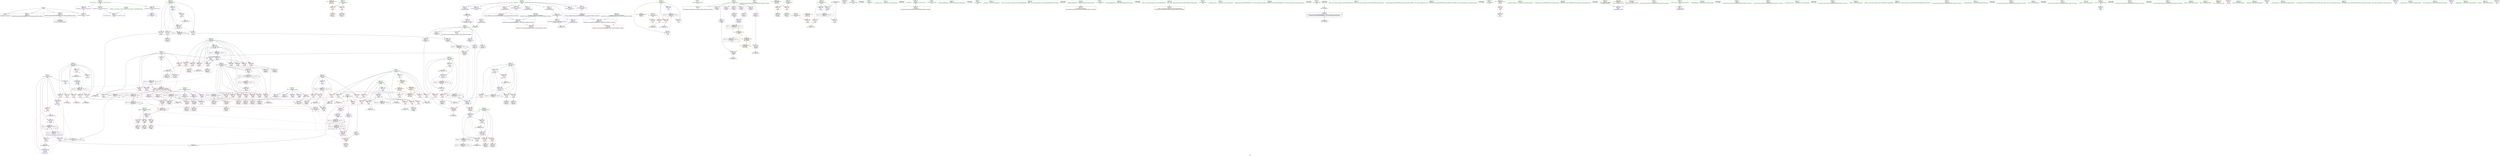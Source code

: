 digraph "SVFG" {
	label="SVFG";

	Node0x5649111bb120 [shape=record,color=grey,label="{NodeID: 0\nNullPtr}"];
	Node0x5649111bb120 -> Node0x5649111e9860[style=solid];
	Node0x5649111bb120 -> Node0x5649111e9960[style=solid];
	Node0x5649111bb120 -> Node0x5649111e9a30[style=solid];
	Node0x5649111bb120 -> Node0x5649111f5a20[style=solid];
	Node0x5649111f68f0 [shape=record,color=blue,label="{NodeID: 277\n259\<--140\nj5\<--\n_Z5solvev\n}"];
	Node0x5649111f68f0 -> Node0x5649111eba00[style=dashed];
	Node0x5649111f68f0 -> Node0x5649111ebad0[style=dashed];
	Node0x5649111f68f0 -> Node0x5649111ebba0[style=dashed];
	Node0x5649111f68f0 -> Node0x5649111ebc70[style=dashed];
	Node0x5649111f68f0 -> Node0x5649111f6c30[style=dashed];
	Node0x5649111f68f0 -> Node0x564911217e90[style=dashed];
	Node0x5649111ea5b0 [shape=record,color=red,label="{NodeID: 194\n222\<--176\n\<--x\n_Z4initv\n}"];
	Node0x5649111ea5b0 -> Node0x5649111e6a80[style=solid];
	Node0x5649111e7440 [shape=record,color=black,label="{NodeID: 111\n388\<--387\nidxprom47\<--\n_Z5solvev\n}"];
	Node0x5649111e5500 [shape=record,color=green,label="{NodeID: 28\n28\<--30\nstack\<--stack_field_insensitive\nGlob }"];
	Node0x5649111e5500 -> Node0x5649111ee0e0[style=solid];
	Node0x5649111e5500 -> Node0x5649111ee1b0[style=solid];
	Node0x5649111e5500 -> Node0x5649111ee280[style=solid];
	Node0x5649111e5500 -> Node0x5649111ee350[style=solid];
	Node0x5649111e5500 -> Node0x5649111ee420[style=solid];
	Node0x5649111f0a30 [shape=record,color=black,label="{NodeID: 388\n104 = PHI(102, 105, )\n}"];
	Node0x5649111f0a30 -> Node0x5649111ef0e0[style=solid];
	Node0x5649111ebc70 [shape=record,color=red,label="{NodeID: 222\n338\<--259\n\<--j5\n_Z5solvev\n}"];
	Node0x5649111ebc70 -> Node0x5649111f1870[style=solid];
	Node0x5649111ed720 [shape=record,color=purple,label="{NodeID: 139\n417\<--16\narrayidx63\<--_Z1sB5cxx11\n_Z5solvev\n|{<s0>21}}"];
	Node0x5649111ed720:s0 -> Node0x564911241930[style=solid,color=red];
	Node0x5649111e7f70 [shape=record,color=green,label="{NodeID: 56\n255\<--256\ni\<--i_field_insensitive\n_Z5solvev\n}"];
	Node0x5649111e7f70 -> Node0x5649111eb2b0[style=solid];
	Node0x5649111e7f70 -> Node0x5649111eb380[style=solid];
	Node0x5649111e7f70 -> Node0x5649111eb450[style=solid];
	Node0x5649111e7f70 -> Node0x5649111eb520[style=solid];
	Node0x5649111e7f70 -> Node0x5649111eb5f0[style=solid];
	Node0x5649111e7f70 -> Node0x5649111eb6c0[style=solid];
	Node0x5649111e7f70 -> Node0x5649111f65b0[style=solid];
	Node0x5649111e7f70 -> Node0x5649111f7a00[style=solid];
	Node0x5649112016a0 [shape=record,color=grey,label="{NodeID: 416\n151 = cmp(149, 150, )\n}"];
	Node0x5649111f5210 [shape=record,color=red,label="{NodeID: 250\n534\<--519\n\<--ii\nmain\n}"];
	Node0x5649111f5210 -> Node0x564911202120[style=solid];
	Node0x5649111eee10 [shape=record,color=purple,label="{NodeID: 167\n587\<--49\nllvm.global_ctors_1\<--llvm.global_ctors\nGlob }"];
	Node0x5649111eee10 -> Node0x5649111f5920[style=solid];
	Node0x5649111e9960 [shape=record,color=black,label="{NodeID: 84\n498\<--3\n\<--dummyVal\n_ZStltIcSt11char_traitsIcESaIcEEbRKNSt7__cxx1112basic_stringIT_T0_T1_EESA_\n}"];
	Node0x5649111e38a0 [shape=record,color=green,label="{NodeID: 1\n7\<--1\n__dso_handle\<--dummyObj\nGlob }"];
	Node0x5649111f69c0 [shape=record,color=blue,label="{NodeID: 278\n261\<--140\nk\<--\n_Z5solvev\n}"];
	Node0x5649111f69c0 -> Node0x5649111ebd40[style=dashed];
	Node0x5649111f69c0 -> Node0x5649111ebe10[style=dashed];
	Node0x5649111f69c0 -> Node0x5649111ebee0[style=dashed];
	Node0x5649111f69c0 -> Node0x5649111ebfb0[style=dashed];
	Node0x5649111f69c0 -> Node0x5649111f69c0[style=dashed];
	Node0x5649111f69c0 -> Node0x5649111f6b60[style=dashed];
	Node0x5649111f69c0 -> Node0x564911218390[style=dashed];
	Node0x5649111ea680 [shape=record,color=red,label="{NodeID: 195\n226\<--176\n\<--x\n_Z4initv\n}"];
	Node0x5649111ea680 -> Node0x5649111e6b50[style=solid];
	Node0x5649111e7510 [shape=record,color=black,label="{NodeID: 112\n391\<--390\nidxprom49\<--\n_Z5solvev\n}"];
	Node0x5649111e5600 [shape=record,color=green,label="{NodeID: 29\n31\<--32\ntop\<--top_field_insensitive\nGlob }"];
	Node0x5649111e5600 -> Node0x5649111ef9d0[style=solid];
	Node0x5649111e5600 -> Node0x5649111efaa0[style=solid];
	Node0x5649111e5600 -> Node0x5649111f5720[style=solid];
	Node0x5649111e5600 -> Node0x5649111f64e0[style=solid];
	Node0x5649111e5600 -> Node0x5649111f75f0[style=solid];
	Node0x5649111e5600 -> Node0x5649111f76c0[style=solid];
	Node0x5649111e5600 -> Node0x5649111f7860[style=solid];
	Node0x5649111f0fd0 [shape=record,color=black,label="{NodeID: 389\n81 = PHI(79, 82, )\n}"];
	Node0x5649111f0fd0 -> Node0x5649111ef010[style=solid];
	Node0x5649111ebd40 [shape=record,color=red,label="{NodeID: 223\n310\<--261\n\<--k\n_Z5solvev\n}"];
	Node0x5649111ebd40 -> Node0x564911200620[style=solid];
	Node0x5649111ed7f0 [shape=record,color=purple,label="{NodeID: 140\n438\<--16\narrayidx75\<--_Z1sB5cxx11\n_Z5solvev\n}"];
	Node0x5649111e8040 [shape=record,color=green,label="{NodeID: 57\n257\<--258\nj\<--j_field_insensitive\n_Z5solvev\n}"];
	Node0x5649111e8040 -> Node0x5649111eb790[style=solid];
	Node0x5649111e8040 -> Node0x5649111eb860[style=solid];
	Node0x5649111e8040 -> Node0x5649111eb930[style=solid];
	Node0x5649111e8040 -> Node0x5649111f6680[style=solid];
	Node0x5649111e8040 -> Node0x5649111f6820[style=solid];
	Node0x564911241d50 [shape=record,color=black,label="{NodeID: 583\n483 = PHI(414, )\n0th arg _ZStltIcSt11char_traitsIcESaIcEEbRKNSt7__cxx1112basic_stringIT_T0_T1_EESA_ }"];
	Node0x564911241d50 -> Node0x5649111f7ad0[style=solid];
	Node0x564911201820 [shape=record,color=grey,label="{NodeID: 417\n160 = cmp(159, 9, )\n}"];
	Node0x5649111f52e0 [shape=record,color=red,label="{NodeID: 251\n539\<--519\n\<--ii\nmain\n}"];
	Node0x5649111eef10 [shape=record,color=purple,label="{NodeID: 168\n588\<--49\nllvm.global_ctors_2\<--llvm.global_ctors\nGlob }"];
	Node0x5649111eef10 -> Node0x5649111f5a20[style=solid];
	Node0x5649111e9a30 [shape=record,color=black,label="{NodeID: 85\n499\<--3\n\<--dummyVal\n_ZStltIcSt11char_traitsIcESaIcEEbRKNSt7__cxx1112basic_stringIT_T0_T1_EESA_\n|{<s0>25}}"];
	Node0x5649111e9a30:s0 -> Node0x564911245da0[style=solid,color=red];
	Node0x5649111e3930 [shape=record,color=green,label="{NodeID: 2\n9\<--1\n\<--dummyObj\nCan only get source location for instruction, argument, global var or function.}"];
	Node0x564911216590 [shape=record,color=black,label="{NodeID: 445\nMR_6V_2 = PHI(MR_6V_3, MR_6V_1, )\npts\{12 \}\n|{|<s3>30}}"];
	Node0x564911216590 -> Node0x5649111f6f70[style=dashed];
	Node0x564911216590 -> Node0x564911215190[style=dashed];
	Node0x564911216590 -> Node0x564911216590[style=dashed];
	Node0x564911216590:s3 -> Node0x5649112123d0[style=dashed,color=blue];
	Node0x5649111f6a90 [shape=record,color=blue,label="{NodeID: 279\n329\<--326\narrayidx20\<--\n_Z5solvev\n}"];
	Node0x5649111f6a90 -> Node0x56491121d890[style=dashed];
	Node0x5649111ea750 [shape=record,color=red,label="{NodeID: 196\n219\<--178\n\<--y\n_Z4initv\n}"];
	Node0x5649111ea750 -> Node0x5649111e69b0[style=solid];
	Node0x5649111e75e0 [shape=record,color=black,label="{NodeID: 113\n395\<--394\nidxprom51\<--\n_Z5solvev\n}"];
	Node0x5649111e5700 [shape=record,color=green,label="{NodeID: 30\n33\<--35\nlist\<--list_field_insensitive\nGlob }"];
	Node0x5649111e5700 -> Node0x5649111e9dd0[style=solid];
	Node0x5649111e5700 -> Node0x5649111ee4f0[style=solid];
	Node0x5649111e5700 -> Node0x5649111ee5c0[style=solid];
	Node0x5649111e5700 -> Node0x5649111ee690[style=solid];
	Node0x5649111e5700 -> Node0x5649111ee760[style=solid];
	Node0x5649111e5700 -> Node0x5649111ee830[style=solid];
	Node0x5649111f1570 [shape=record,color=grey,label="{NodeID: 390\n235 = Binary(234, 140, )\n}"];
	Node0x5649111f1570 -> Node0x5649111f6410[style=solid];
	Node0x5649111ebe10 [shape=record,color=red,label="{NodeID: 224\n320\<--261\n\<--k\n_Z5solvev\n}"];
	Node0x5649111ebe10 -> Node0x5649111e6f60[style=solid];
	Node0x5649111ed8c0 [shape=record,color=purple,label="{NodeID: 141\n133\<--22\narrayidx\<--chk\n_Z3dfsi\n}"];
	Node0x5649111ed8c0 -> Node0x5649111f01f0[style=solid];
	Node0x5649111e8110 [shape=record,color=green,label="{NodeID: 58\n259\<--260\nj5\<--j5_field_insensitive\n_Z5solvev\n}"];
	Node0x5649111e8110 -> Node0x5649111eba00[style=solid];
	Node0x5649111e8110 -> Node0x5649111ebad0[style=solid];
	Node0x5649111e8110 -> Node0x5649111ebba0[style=solid];
	Node0x5649111e8110 -> Node0x5649111ebc70[style=solid];
	Node0x5649111e8110 -> Node0x5649111f68f0[style=solid];
	Node0x5649111e8110 -> Node0x5649111f6c30[style=solid];
	Node0x564911241930 [shape=record,color=black,label="{NodeID: 584\n484 = PHI(417, )\n1st arg _ZStltIcSt11char_traitsIcESaIcEEbRKNSt7__cxx1112basic_stringIT_T0_T1_EESA_ }"];
	Node0x564911241930 -> Node0x5649111f7ba0[style=solid];
	Node0x5649112019a0 [shape=record,color=grey,label="{NodeID: 418\n288 = cmp(286, 287, )\n}"];
	Node0x5649111f53b0 [shape=record,color=red,label="{NodeID: 252\n546\<--519\n\<--ii\nmain\n}"];
	Node0x5649111f53b0 -> Node0x5649111f1cf0[style=solid];
	Node0x5649111ef010 [shape=record,color=purple,label="{NodeID: 169\n82\<--81\narrayctor.next\<--arrayctor.cur\n__cxx_global_var_init.1\n}"];
	Node0x5649111ef010 -> Node0x5649111f0fd0[style=solid];
	Node0x5649111ef010 -> Node0x564911200c20[style=solid];
	Node0x5649111e9b00 [shape=record,color=black,label="{NodeID: 86\n514\<--9\nmain_ret\<--\nmain\n}"];
	Node0x5649111e39c0 [shape=record,color=green,label="{NodeID: 3\n36\<--1\n_ZSt3cin\<--dummyObj\nGlob }"];
	Node0x564911216a90 [shape=record,color=black,label="{NodeID: 446\nMR_30V_3 = PHI(MR_30V_6, MR_30V_2, )\npts\{32 \}\n|{|<s3>30}}"];
	Node0x564911216a90 -> Node0x5649111ef9d0[style=dashed];
	Node0x564911216a90 -> Node0x5649111f75f0[style=dashed];
	Node0x564911216a90 -> Node0x5649111f7860[style=dashed];
	Node0x564911216a90:s3 -> Node0x5649112123d0[style=dashed,color=blue];
	Node0x5649111f6b60 [shape=record,color=blue,label="{NodeID: 280\n261\<--334\nk\<--inc22\n_Z5solvev\n}"];
	Node0x5649111f6b60 -> Node0x5649111ebd40[style=dashed];
	Node0x5649111f6b60 -> Node0x5649111ebe10[style=dashed];
	Node0x5649111f6b60 -> Node0x5649111ebee0[style=dashed];
	Node0x5649111f6b60 -> Node0x5649111ebfb0[style=dashed];
	Node0x5649111f6b60 -> Node0x5649111f69c0[style=dashed];
	Node0x5649111f6b60 -> Node0x5649111f6b60[style=dashed];
	Node0x5649111f6b60 -> Node0x564911218390[style=dashed];
	Node0x5649111ea820 [shape=record,color=red,label="{NodeID: 197\n229\<--178\n\<--y\n_Z4initv\n}"];
	Node0x5649111ea820 -> Node0x5649111e6c20[style=solid];
	Node0x5649111e76b0 [shape=record,color=black,label="{NodeID: 114\n413\<--412\nidxprom60\<--\n_Z5solvev\n}"];
	Node0x5649111e5800 [shape=record,color=green,label="{NodeID: 31\n49\<--53\nllvm.global_ctors\<--llvm.global_ctors_field_insensitive\nGlob }"];
	Node0x5649111e5800 -> Node0x5649111eed10[style=solid];
	Node0x5649111e5800 -> Node0x5649111eee10[style=solid];
	Node0x5649111e5800 -> Node0x5649111eef10[style=solid];
	Node0x5649111f16f0 [shape=record,color=grey,label="{NodeID: 391\n429 = Binary(428, 140, )\n}"];
	Node0x5649111f16f0 -> Node0x5649111f7450[style=solid];
	Node0x5649111ebee0 [shape=record,color=red,label="{NodeID: 225\n327\<--261\n\<--k\n_Z5solvev\n}"];
	Node0x5649111ebee0 -> Node0x5649111e7030[style=solid];
	Node0x5649111ed990 [shape=record,color=purple,label="{NodeID: 142\n144\<--22\narrayidx2\<--chk\n_Z3dfsi\n}"];
	Node0x5649111ed990 -> Node0x5649111f5d90[style=solid];
	Node0x5649111e81e0 [shape=record,color=green,label="{NodeID: 59\n261\<--262\nk\<--k_field_insensitive\n_Z5solvev\n}"];
	Node0x5649111e81e0 -> Node0x5649111ebd40[style=solid];
	Node0x5649111e81e0 -> Node0x5649111ebe10[style=solid];
	Node0x5649111e81e0 -> Node0x5649111ebee0[style=solid];
	Node0x5649111e81e0 -> Node0x5649111ebfb0[style=solid];
	Node0x5649111e81e0 -> Node0x5649111f69c0[style=solid];
	Node0x5649111e81e0 -> Node0x5649111f6b60[style=solid];
	Node0x564911244890 [shape=record,color=black,label="{NodeID: 585\n61 = PHI()\n}"];
	Node0x564911201b20 [shape=record,color=grey,label="{NodeID: 419\n192 = cmp(190, 191, )\n}"];
	Node0x5649111f5480 [shape=record,color=red,label="{NodeID: 253\n591\<--590\ndummyVal\<--offset_0\n_Z5solvev\n}"];
	Node0x5649111f5480 -> Node0x5649111f6ea0[style=solid];
	Node0x5649111ef0e0 [shape=record,color=purple,label="{NodeID: 170\n105\<--104\narraydestroy.element\<--arraydestroy.elementPast\n__cxx_global_array_dtor\n}"];
	Node0x5649111ef0e0 -> Node0x5649111f0a30[style=solid];
	Node0x5649111ef0e0 -> Node0x564911200da0[style=solid];
	Node0x5649111e9bd0 [shape=record,color=black,label="{NodeID: 87\n14\<--13\n\<--a\nCan only get source location for instruction, argument, global var or function.}"];
	Node0x5649111e4210 [shape=record,color=green,label="{NodeID: 4\n37\<--1\n.str\<--dummyObj\nGlob }"];
	Node0x564911216f90 [shape=record,color=black,label="{NodeID: 447\nMR_32V_2 = PHI(MR_32V_4, MR_32V_1, )\npts\{254 \}\n}"];
	Node0x564911216f90 -> Node0x5649111f6d00[style=dashed];
	Node0x5649111f6c30 [shape=record,color=blue,label="{NodeID: 281\n259\<--339\nj5\<--inc25\n_Z5solvev\n}"];
	Node0x5649111f6c30 -> Node0x5649111eba00[style=dashed];
	Node0x5649111f6c30 -> Node0x5649111ebad0[style=dashed];
	Node0x5649111f6c30 -> Node0x5649111ebba0[style=dashed];
	Node0x5649111f6c30 -> Node0x5649111ebc70[style=dashed];
	Node0x5649111f6c30 -> Node0x5649111f6c30[style=dashed];
	Node0x5649111f6c30 -> Node0x564911217e90[style=dashed];
	Node0x5649111ea8f0 [shape=record,color=red,label="{NodeID: 198\n190\<--180\n\<--i\n_Z4initv\n}"];
	Node0x5649111ea8f0 -> Node0x564911201b20[style=solid];
	Node0x5649111e7780 [shape=record,color=black,label="{NodeID: 115\n416\<--415\nidxprom62\<--\n_Z5solvev\n}"];
	Node0x5649111e5900 [shape=record,color=green,label="{NodeID: 32\n54\<--55\n__cxx_global_var_init\<--__cxx_global_var_init_field_insensitive\n}"];
	Node0x56491121fb90 [shape=record,color=black,label="{NodeID: 475\nMR_23V_3 = PHI(MR_23V_4, MR_23V_2, )\npts\{181 \}\n}"];
	Node0x56491121fb90 -> Node0x5649111ea8f0[style=dashed];
	Node0x56491121fb90 -> Node0x5649111ea9c0[style=dashed];
	Node0x56491121fb90 -> Node0x5649111eaa90[style=dashed];
	Node0x56491121fb90 -> Node0x5649111f60d0[style=dashed];
	Node0x5649111f1870 [shape=record,color=grey,label="{NodeID: 392\n339 = Binary(338, 140, )\n}"];
	Node0x5649111f1870 -> Node0x5649111f6c30[style=solid];
	Node0x5649111ebfb0 [shape=record,color=red,label="{NodeID: 226\n333\<--261\n\<--k\n_Z5solvev\n}"];
	Node0x5649111ebfb0 -> Node0x5649111f19f0[style=solid];
	Node0x5649111eda60 [shape=record,color=purple,label="{NodeID: 143\n363\<--22\n\<--chk\n_Z5solvev\n}"];
	Node0x5649111e82b0 [shape=record,color=green,label="{NodeID: 60\n263\<--264\nj28\<--j28_field_insensitive\n_Z5solvev\n}"];
	Node0x5649111e82b0 -> Node0x5649111ec080[style=solid];
	Node0x5649111e82b0 -> Node0x5649111ec150[style=solid];
	Node0x5649111e82b0 -> Node0x5649111ec220[style=solid];
	Node0x5649111e82b0 -> Node0x5649111ec2f0[style=solid];
	Node0x5649111e82b0 -> Node0x5649111f42e0[style=solid];
	Node0x5649111e82b0 -> Node0x5649111f4370[style=solid];
	Node0x5649111e82b0 -> Node0x5649111f4440[style=solid];
	Node0x5649111e82b0 -> Node0x5649111f4510[style=solid];
	Node0x5649111e82b0 -> Node0x5649111f6dd0[style=solid];
	Node0x5649111e82b0 -> Node0x5649111f7450[style=solid];
	Node0x564911244990 [shape=record,color=black,label="{NodeID: 586\n90 = PHI()\n}"];
	Node0x564911201ca0 [shape=record,color=grey,label="{NodeID: 420\n279 = cmp(277, 278, )\n}"];
	Node0x5649111f5550 [shape=record,color=blue,label="{NodeID: 254\n8\<--9\nn\<--\nGlob }"];
	Node0x5649111f5550 -> Node0x564911224ef0[style=dashed];
	Node0x5649111ef1b0 [shape=record,color=red,label="{NodeID: 171\n150\<--8\n\<--n\n_Z3dfsi\n}"];
	Node0x5649111ef1b0 -> Node0x5649112016a0[style=solid];
	Node0x5649111e9cd0 [shape=record,color=black,label="{NodeID: 88\n20\<--19\n\<--_Z3ansB5cxx11\nCan only get source location for instruction, argument, global var or function.}"];
	Node0x5649111e42a0 [shape=record,color=green,label="{NodeID: 5\n39\<--1\n_ZSt4cout\<--dummyObj\nGlob }"];
	Node0x564911217490 [shape=record,color=black,label="{NodeID: 448\nMR_34V_3 = PHI(MR_34V_4, MR_34V_2, )\npts\{256 \}\n}"];
	Node0x564911217490 -> Node0x5649111eb2b0[style=dashed];
	Node0x564911217490 -> Node0x5649111eb380[style=dashed];
	Node0x564911217490 -> Node0x5649111eb450[style=dashed];
	Node0x564911217490 -> Node0x5649111eb520[style=dashed];
	Node0x564911217490 -> Node0x5649111eb5f0[style=dashed];
	Node0x564911217490 -> Node0x5649111eb6c0[style=dashed];
	Node0x564911217490 -> Node0x5649111f7a00[style=dashed];
	Node0x5649111f6d00 [shape=record,color=blue,label="{NodeID: 282\n253\<--344\nbest\<--\n_Z5solvev\n}"];
	Node0x5649111f6d00 -> Node0x5649111ead00[style=dashed];
	Node0x5649111f6d00 -> Node0x5649111eadd0[style=dashed];
	Node0x5649111f6d00 -> Node0x5649111eaea0[style=dashed];
	Node0x5649111f6d00 -> Node0x5649111eaf70[style=dashed];
	Node0x5649111f6d00 -> Node0x5649111eb040[style=dashed];
	Node0x5649111f6d00 -> Node0x5649111eb110[style=dashed];
	Node0x5649111f6d00 -> Node0x5649111eb1e0[style=dashed];
	Node0x5649111f6d00 -> Node0x5649111f7380[style=dashed];
	Node0x5649111f6d00 -> Node0x564911215690[style=dashed];
	Node0x5649111f6d00 -> Node0x564911216f90[style=dashed];
	Node0x5649111ea9c0 [shape=record,color=red,label="{NodeID: 199\n194\<--180\n\<--i\n_Z4initv\n}"];
	Node0x5649111ea9c0 -> Node0x5649111e68e0[style=solid];
	Node0x5649111ec470 [shape=record,color=black,label="{NodeID: 116\n433\<--432\nidxprom72\<--\n_Z5solvev\n}"];
	Node0x5649111e5a00 [shape=record,color=green,label="{NodeID: 33\n58\<--59\n_ZNSt8ios_base4InitC1Ev\<--_ZNSt8ios_base4InitC1Ev_field_insensitive\n}"];
	Node0x5649111f19f0 [shape=record,color=grey,label="{NodeID: 393\n334 = Binary(333, 140, )\n}"];
	Node0x5649111f19f0 -> Node0x5649111f6b60[style=solid];
	Node0x5649111ec080 [shape=record,color=red,label="{NodeID: 227\n347\<--263\n\<--j28\n_Z5solvev\n}"];
	Node0x5649111ec080 -> Node0x564911200920[style=solid];
	Node0x5649111edb30 [shape=record,color=purple,label="{NodeID: 144\n392\<--22\narrayidx50\<--chk\n_Z5solvev\n}"];
	Node0x5649111edb30 -> Node0x5649111f71e0[style=solid];
	Node0x5649111e8380 [shape=record,color=green,label="{NodeID: 61\n265\<--266\nk41\<--k41_field_insensitive\n_Z5solvev\n}"];
	Node0x5649111e8380 -> Node0x5649111f45e0[style=solid];
	Node0x5649111e8380 -> Node0x5649111f46b0[style=solid];
	Node0x5649111e8380 -> Node0x5649111f4780[style=solid];
	Node0x5649111e8380 -> Node0x5649111f4850[style=solid];
	Node0x5649111e8380 -> Node0x5649111f7040[style=solid];
	Node0x5649111e8380 -> Node0x5649111f72b0[style=solid];
	Node0x564911244a90 [shape=record,color=black,label="{NodeID: 587\n119 = PHI()\n}"];
	Node0x564911201e20 [shape=record,color=grey,label="{NodeID: 421\n282 = cmp(281, 9, )\n}"];
	Node0x5649111f5620 [shape=record,color=blue,label="{NodeID: 255\n11\<--9\ntot\<--\nGlob }"];
	Node0x5649111f5620 -> Node0x5649112123d0[style=dashed];
	Node0x5649111ef280 [shape=record,color=red,label="{NodeID: 172\n191\<--8\n\<--n\n_Z4initv\n}"];
	Node0x5649111ef280 -> Node0x564911201b20[style=solid];
	Node0x5649111e9dd0 [shape=record,color=black,label="{NodeID: 89\n34\<--33\n\<--list\nCan only get source location for instruction, argument, global var or function.}"];
	Node0x5649111e4330 [shape=record,color=green,label="{NodeID: 6\n40\<--1\n.str.3\<--dummyObj\nGlob }"];
	Node0x564911217990 [shape=record,color=black,label="{NodeID: 449\nMR_36V_2 = PHI(MR_36V_6, MR_36V_1, )\npts\{258 \}\n}"];
	Node0x564911217990 -> Node0x5649111f6680[style=dashed];
	Node0x564911217990 -> Node0x564911217990[style=dashed];
	Node0x5649111f6dd0 [shape=record,color=blue,label="{NodeID: 283\n263\<--140\nj28\<--\n_Z5solvev\n}"];
	Node0x5649111f6dd0 -> Node0x5649111ec080[style=dashed];
	Node0x5649111f6dd0 -> Node0x5649111ec150[style=dashed];
	Node0x5649111f6dd0 -> Node0x5649111ec220[style=dashed];
	Node0x5649111f6dd0 -> Node0x5649111ec2f0[style=dashed];
	Node0x5649111f6dd0 -> Node0x5649111f42e0[style=dashed];
	Node0x5649111f6dd0 -> Node0x5649111f4370[style=dashed];
	Node0x5649111f6dd0 -> Node0x5649111f4440[style=dashed];
	Node0x5649111f6dd0 -> Node0x5649111f4510[style=dashed];
	Node0x5649111f6dd0 -> Node0x5649111f7450[style=dashed];
	Node0x5649111f6dd0 -> Node0x564911218890[style=dashed];
	Node0x5649111eaa90 [shape=record,color=red,label="{NodeID: 200\n201\<--180\n\<--i\n_Z4initv\n}"];
	Node0x5649111eaa90 -> Node0x5649112001a0[style=solid];
	Node0x5649111ec540 [shape=record,color=black,label="{NodeID: 117\n437\<--436\nidxprom74\<--\n_Z5solvev\n}"];
	Node0x5649111e5b00 [shape=record,color=green,label="{NodeID: 34\n64\<--65\n__cxa_atexit\<--__cxa_atexit_field_insensitive\n}"];
	Node0x5649111f1b70 [shape=record,color=grey,label="{NodeID: 394\n401 = Binary(400, 344, )\n}"];
	Node0x5649111f1b70 -> Node0x5649111f72b0[style=solid];
	Node0x5649111ec150 [shape=record,color=red,label="{NodeID: 228\n351\<--263\n\<--j28\n_Z5solvev\n}"];
	Node0x5649111ec150 -> Node0x5649111e7100[style=solid];
	Node0x5649111edc00 [shape=record,color=purple,label="{NodeID: 145\n589\<--22\noffset_0\<--chk\n}"];
	Node0x5649111edc00 -> Node0x5649111f6ea0[style=solid];
	Node0x5649111e8450 [shape=record,color=green,label="{NodeID: 62\n269\<--270\n_ZNSt7__cxx1112basic_stringIcSt11char_traitsIcESaIcEEaSEPKc\<--_ZNSt7__cxx1112basic_stringIcSt11char_traitsIcESaIcEEaSEPKc_field_insensitive\n}"];
	Node0x564911244b90 [shape=record,color=black,label="{NodeID: 588\n468 = PHI()\n}"];
	Node0x564911201fa0 [shape=record,color=grey,label="{NodeID: 422\n215 = cmp(213, 214, )\n}"];
	Node0x5649111f5720 [shape=record,color=blue,label="{NodeID: 256\n31\<--9\ntop\<--\nGlob }"];
	Node0x5649111f5720 -> Node0x5649112123d0[style=dashed];
	Node0x5649111ef350 [shape=record,color=red,label="{NodeID: 173\n278\<--8\n\<--n\n_Z5solvev\n}"];
	Node0x5649111ef350 -> Node0x564911201ca0[style=solid];
	Node0x5649111e9ed0 [shape=record,color=black,label="{NodeID: 90\n62\<--63\n\<--_ZNSt8ios_base4InitD1Ev\nCan only get source location for instruction, argument, global var or function.}"];
	Node0x5649111e43c0 [shape=record,color=green,label="{NodeID: 7\n42\<--1\n.str.4\<--dummyObj\nGlob }"];
	Node0x564911217e90 [shape=record,color=black,label="{NodeID: 450\nMR_38V_2 = PHI(MR_38V_3, MR_38V_1, )\npts\{260 \}\n}"];
	Node0x564911217e90 -> Node0x5649111f68f0[style=dashed];
	Node0x564911217e90 -> Node0x564911217e90[style=dashed];
	Node0x5649111f6ea0 [shape=record,color=blue, style = dotted,label="{NodeID: 284\n589\<--591\noffset_0\<--dummyVal\n_Z5solvev\n|{<s0>19|<s1>19|<s2>19}}"];
	Node0x5649111f6ea0:s0 -> Node0x5649111f01f0[style=dashed,color=red];
	Node0x5649111f6ea0:s1 -> Node0x5649111f5d90[style=dashed,color=red];
	Node0x5649111f6ea0:s2 -> Node0x56491121bf90[style=dashed,color=red];
	Node0x5649111eab60 [shape=record,color=red,label="{NodeID: 201\n213\<--182\n\<--i3\n_Z4initv\n}"];
	Node0x5649111eab60 -> Node0x564911201fa0[style=solid];
	Node0x5649111ec610 [shape=record,color=black,label="{NodeID: 118\n446\<--445\nidxprom79\<--\n_Z5solvev\n}"];
	Node0x5649111e5c00 [shape=record,color=green,label="{NodeID: 35\n63\<--69\n_ZNSt8ios_base4InitD1Ev\<--_ZNSt8ios_base4InitD1Ev_field_insensitive\n}"];
	Node0x5649111e5c00 -> Node0x5649111e9ed0[style=solid];
	Node0x5649111f1cf0 [shape=record,color=grey,label="{NodeID: 395\n547 = Binary(546, 140, )\n}"];
	Node0x5649111f1cf0 -> Node0x5649111f7e10[style=solid];
	Node0x5649111ec220 [shape=record,color=red,label="{NodeID: 229\n357\<--263\n\<--j28\n_Z5solvev\n}"];
	Node0x5649111ec220 -> Node0x5649111e72a0[style=solid];
	Node0x5649111edcd0 [shape=record,color=purple,label="{NodeID: 146\n271\<--25\n\<--chk2\n_Z5solvev\n}"];
	Node0x5649111e8550 [shape=record,color=green,label="{NodeID: 63\n366\<--367\nllvm.memcpy.p0i8.p0i8.i64\<--llvm.memcpy.p0i8.p0i8.i64_field_insensitive\n}"];
	Node0x564911244c90 [shape=record,color=black,label="{NodeID: 589\n184 = PHI()\n}"];
	Node0x564911224510 [shape=record,color=yellow,style=double,label="{NodeID: 506\n12V_1 = ENCHI(MR_12V_0)\npts\{150000 \}\nFun[_Z5solvev]|{|<s1>19|<s2>20}}"];
	Node0x564911224510 -> Node0x5649111f49f0[style=dashed];
	Node0x564911224510:s1 -> Node0x564911223a60[style=dashed,color=red];
	Node0x564911224510:s2 -> Node0x564911223a60[style=dashed,color=red];
	Node0x564911202120 [shape=record,color=grey,label="{NodeID: 423\n536 = cmp(534, 535, )\n}"];
	Node0x5649111f5820 [shape=record,color=blue,label="{NodeID: 257\n586\<--50\nllvm.global_ctors_0\<--\nGlob }"];
	Node0x5649111ef420 [shape=record,color=red,label="{NodeID: 174\n287\<--8\n\<--n\n_Z5solvev\n}"];
	Node0x5649111ef420 -> Node0x5649112019a0[style=solid];
	Node0x5649111e9fd0 [shape=record,color=black,label="{NodeID: 91\n120\<--107\n\<--_ZNSt7__cxx1112basic_stringIcSt11char_traitsIcESaIcEED1Ev\nCan only get source location for instruction, argument, global var or function.}"];
	Node0x5649111e4450 [shape=record,color=green,label="{NodeID: 8\n44\<--1\nstdin\<--dummyObj\nGlob }"];
	Node0x564911218390 [shape=record,color=black,label="{NodeID: 451\nMR_40V_2 = PHI(MR_40V_3, MR_40V_1, )\npts\{262 \}\n}"];
	Node0x564911218390 -> Node0x5649111f69c0[style=dashed];
	Node0x564911218390 -> Node0x564911218390[style=dashed];
	Node0x5649111f6f70 [shape=record,color=blue,label="{NodeID: 285\n11\<--368\ntot\<--\n_Z5solvev\n|{<s0>19|<s1>19|<s2>19}}"];
	Node0x5649111f6f70:s0 -> Node0x5649111ef760[style=dashed,color=red];
	Node0x5649111f6f70:s1 -> Node0x5649111f5cc0[style=dashed,color=red];
	Node0x5649111f6f70:s2 -> Node0x56491121b590[style=dashed,color=red];
	Node0x5649111eac30 [shape=record,color=red,label="{NodeID: 202\n234\<--182\n\<--i3\n_Z4initv\n}"];
	Node0x5649111eac30 -> Node0x5649111f1570[style=solid];
	Node0x5649111ec6e0 [shape=record,color=black,label="{NodeID: 119\n454\<--452\nidxprom82\<--inc81\n_Z5solvev\n}"];
	Node0x5649111e5d00 [shape=record,color=green,label="{NodeID: 36\n76\<--77\n__cxx_global_var_init.1\<--__cxx_global_var_init.1_field_insensitive\n}"];
	Node0x5649111f1e70 [shape=record,color=grey,label="{NodeID: 396\n452 = Binary(451, 140, )\n}"];
	Node0x5649111f1e70 -> Node0x5649111ec6e0[style=solid];
	Node0x5649111f1e70 -> Node0x5649111f76c0[style=solid];
	Node0x5649111ec2f0 [shape=record,color=red,label="{NodeID: 230\n370\<--263\n\<--j28\n_Z5solvev\n|{<s0>19}}"];
	Node0x5649111ec2f0:s0 -> Node0x564911245a30[style=solid,color=red];
	Node0x5649111edda0 [shape=record,color=purple,label="{NodeID: 147\n353\<--25\narrayidx33\<--chk2\n_Z5solvev\n}"];
	Node0x5649111edda0 -> Node0x5649111f4ac0[style=solid];
	Node0x5649111e8650 [shape=record,color=green,label="{NodeID: 64\n419\<--420\n_ZStltIcSt11char_traitsIcESaIcEEbRKNSt7__cxx1112basic_stringIT_T0_T1_EESA_\<--_ZStltIcSt11char_traitsIcESaIcEEbRKNSt7__cxx1112basic_stringIT_T0_T1_EESA__field_insensitive\n}"];
	Node0x564911244df0 [shape=record,color=black,label="{NodeID: 590\n187 = PHI()\n}"];
	Node0x5649111f5920 [shape=record,color=blue,label="{NodeID: 258\n587\<--51\nllvm.global_ctors_1\<--_GLOBAL__sub_I_angwuy_2_0.cpp\nGlob }"];
	Node0x5649111ef4f0 [shape=record,color=red,label="{NodeID: 175\n311\<--8\n\<--n\n_Z5solvev\n}"];
	Node0x5649111ef4f0 -> Node0x564911200620[style=solid];
	Node0x5649111ea0d0 [shape=record,color=black,label="{NodeID: 92\n132\<--131\nidxprom\<--\n_Z3dfsi\n}"];
	Node0x5649111e44e0 [shape=record,color=green,label="{NodeID: 9\n45\<--1\n.str.5\<--dummyObj\nGlob }"];
	Node0x564911218890 [shape=record,color=black,label="{NodeID: 452\nMR_42V_2 = PHI(MR_42V_4, MR_42V_1, )\npts\{264 \}\n}"];
	Node0x564911218890 -> Node0x5649111f6dd0[style=dashed];
	Node0x5649111f7040 [shape=record,color=blue,label="{NodeID: 286\n265\<--378\nk41\<--\n_Z5solvev\n}"];
	Node0x5649111f7040 -> Node0x5649111f45e0[style=dashed];
	Node0x5649111f7040 -> Node0x5649111f46b0[style=dashed];
	Node0x5649111f7040 -> Node0x5649111f4780[style=dashed];
	Node0x5649111f7040 -> Node0x5649111f4850[style=dashed];
	Node0x5649111f7040 -> Node0x5649111f72b0[style=dashed];
	Node0x5649111f7040 -> Node0x5649112113e0[style=dashed];
	Node0x5649111ead00 [shape=record,color=red,label="{NodeID: 203\n409\<--253\n\<--best\n_Z5solvev\n}"];
	Node0x5649111ead00 -> Node0x5649112004a0[style=solid];
	Node0x5649111ec7b0 [shape=record,color=black,label="{NodeID: 120\n482\<--496\n_ZStltIcSt11char_traitsIcESaIcEEbRKNSt7__cxx1112basic_stringIT_T0_T1_EESA__ret\<--cmp\n_ZStltIcSt11char_traitsIcESaIcEEbRKNSt7__cxx1112basic_stringIT_T0_T1_EESA_\n|{<s0>21}}"];
	Node0x5649111ec7b0:s0 -> Node0x5649112453c0[style=solid,color=blue];
	Node0x5649111e5e00 [shape=record,color=green,label="{NodeID: 37\n84\<--85\n_ZNSt7__cxx1112basic_stringIcSt11char_traitsIcESaIcEEC1Ev\<--_ZNSt7__cxx1112basic_stringIcSt11char_traitsIcESaIcEEC1Ev_field_insensitive\n}"];
	Node0x5649111f1ff0 [shape=record,color=grey,label="{NodeID: 397\n465 = Binary(464, 140, )\n}"];
	Node0x5649111f1ff0 -> Node0x5649111f7a00[style=solid];
	Node0x5649111f42e0 [shape=record,color=red,label="{NodeID: 231\n375\<--263\n\<--j28\n_Z5solvev\n}"];
	Node0x5649111f42e0 -> Node0x5649111e7370[style=solid];
	Node0x5649111ede70 [shape=record,color=purple,label="{NodeID: 148\n364\<--25\n\<--chk2\n_Z5solvev\n}"];
	Node0x5649111e8750 [shape=record,color=green,label="{NodeID: 65\n440\<--441\n_ZStlsIcSt11char_traitsIcESaIcEERSt13basic_ostreamIT_T0_ES7_RKNSt7__cxx1112basic_stringIS4_S5_T1_EE\<--_ZStlsIcSt11char_traitsIcESaIcEERSt13basic_ostreamIT_T0_ES7_RKNSt7__cxx1112basic_stringIS4_S5_T1_EE_field_insensitive\n}"];
	Node0x564911244ec0 [shape=record,color=black,label="{NodeID: 591\n197 = PHI()\n}"];
	Node0x5649111f5a20 [shape=record,color=blue, style = dotted,label="{NodeID: 259\n588\<--3\nllvm.global_ctors_2\<--dummyVal\nGlob }"];
	Node0x5649111ef5c0 [shape=record,color=red,label="{NodeID: 176\n348\<--8\n\<--n\n_Z5solvev\n}"];
	Node0x5649111ef5c0 -> Node0x564911200920[style=solid];
	Node0x5649111ea1a0 [shape=record,color=black,label="{NodeID: 93\n135\<--134\ntobool\<--\n_Z3dfsi\n}"];
	Node0x5649111e4570 [shape=record,color=green,label="{NodeID: 10\n47\<--1\n.str.6\<--dummyObj\nGlob }"];
	Node0x564911218d90 [shape=record,color=black,label="{NodeID: 453\nMR_44V_2 = PHI(MR_44V_3, MR_44V_1, )\npts\{266 \}\n}"];
	Node0x564911218d90 -> Node0x5649112113e0[style=dashed];
	Node0x5649111f7110 [shape=record,color=blue,label="{NodeID: 287\n11\<--385\ntot\<--dec\n_Z5solvev\n|{<s0>20|<s1>20|<s2>20}}"];
	Node0x5649111f7110:s0 -> Node0x5649111ef760[style=dashed,color=red];
	Node0x5649111f7110:s1 -> Node0x5649111f5cc0[style=dashed,color=red];
	Node0x5649111f7110:s2 -> Node0x56491121b590[style=dashed,color=red];
	Node0x5649111eadd0 [shape=record,color=red,label="{NodeID: 204\n415\<--253\n\<--best\n_Z5solvev\n}"];
	Node0x5649111eadd0 -> Node0x5649111e7780[style=solid];
	Node0x5649111ec880 [shape=record,color=black,label="{NodeID: 121\n525\<--522\ncall\<--\nmain\n}"];
	Node0x5649111e5f00 [shape=record,color=green,label="{NodeID: 38\n91\<--92\n__cxx_global_array_dtor\<--__cxx_global_array_dtor_field_insensitive\n}"];
	Node0x5649111f2170 [shape=record,color=grey,label="{NodeID: 398\n385 = Binary(384, 344, )\n}"];
	Node0x5649111f2170 -> Node0x5649111f7110[style=solid];
	Node0x5649111f4370 [shape=record,color=red,label="{NodeID: 232\n412\<--263\n\<--j28\n_Z5solvev\n}"];
	Node0x5649111f4370 -> Node0x5649111e76b0[style=solid];
	Node0x5649111edf40 [shape=record,color=purple,label="{NodeID: 149\n434\<--25\narrayidx73\<--chk2\n_Z5solvev\n}"];
	Node0x5649111edf40 -> Node0x5649111f7520[style=solid];
	Node0x5649111e8850 [shape=record,color=green,label="{NodeID: 66\n469\<--470\n_ZSt4endlIcSt11char_traitsIcEERSt13basic_ostreamIT_T0_ES6_\<--_ZSt4endlIcSt11char_traitsIcEERSt13basic_ostreamIT_T0_ES6__field_insensitive\n}"];
	Node0x564911244f90 [shape=record,color=black,label="{NodeID: 592\n217 = PHI()\n}"];
	Node0x5649111f5b20 [shape=record,color=blue,label="{NodeID: 260\n98\<--97\n.addr\<--\n__cxx_global_array_dtor\n}"];
	Node0x5649111ef690 [shape=record,color=red,label="{NodeID: 177\n406\<--8\n\<--n\n_Z5solvev\n}"];
	Node0x5649111ef690 -> Node0x5649112007a0[style=solid];
	Node0x5649111ea270 [shape=record,color=black,label="{NodeID: 94\n143\<--142\nidxprom1\<--\n_Z3dfsi\n}"];
	Node0x5649111e4600 [shape=record,color=green,label="{NodeID: 11\n50\<--1\n\<--dummyObj\nCan only get source location for instruction, argument, global var or function.}"];
	Node0x564911219290 [shape=record,color=black,label="{NodeID: 454\nMR_14V_2 = PHI(MR_14V_3, MR_14V_1, )\npts\{240000 \}\n|{|<s1>30}}"];
	Node0x564911219290 -> Node0x5649112114d0[style=dashed];
	Node0x564911219290:s1 -> Node0x5649112123d0[style=dashed,color=blue];
	Node0x5649111f71e0 [shape=record,color=blue,label="{NodeID: 288\n392\<--206\narrayidx50\<--\n_Z5solvev\n|{<s0>20|<s1>20|<s2>20}}"];
	Node0x5649111f71e0:s0 -> Node0x5649111f01f0[style=dashed,color=red];
	Node0x5649111f71e0:s1 -> Node0x5649111f5d90[style=dashed,color=red];
	Node0x5649111f71e0:s2 -> Node0x56491121bf90[style=dashed,color=red];
	Node0x5649111eaea0 [shape=record,color=red,label="{NodeID: 205\n432\<--253\n\<--best\n_Z5solvev\n}"];
	Node0x5649111eaea0 -> Node0x5649111ec470[style=solid];
	Node0x5649111ec950 [shape=record,color=purple,label="{NodeID: 122\n60\<--4\n\<--_ZStL8__ioinit\n__cxx_global_var_init\n}"];
	Node0x5649111e6000 [shape=record,color=green,label="{NodeID: 39\n98\<--99\n.addr\<--.addr_field_insensitive\n__cxx_global_array_dtor\n}"];
	Node0x5649111e6000 -> Node0x5649111f5b20[style=solid];
	Node0x564910e61d30 [shape=record,color=yellow,style=double,label="{NodeID: 482\n2V_1 = ENCHI(MR_2V_0)\npts\{99 \}\nFun[__cxx_global_array_dtor]}"];
	Node0x564910e61d30 -> Node0x5649111f5b20[style=dashed];
	Node0x5649111ffd20 [shape=record,color=grey,label="{NodeID: 399\n167 = Binary(166, 140, )\n}"];
	Node0x5649111ffd20 -> Node0x5649111f5f30[style=solid];
	Node0x5649111f4440 [shape=record,color=red,label="{NodeID: 233\n422\<--263\n\<--j28\n_Z5solvev\n}"];
	Node0x5649111f4440 -> Node0x5649111f7380[style=solid];
	Node0x5649111ee010 [shape=record,color=purple,label="{NodeID: 150\n590\<--25\noffset_0\<--chk2\n}"];
	Node0x5649111ee010 -> Node0x5649111f5480[style=solid];
	Node0x5649111e8950 [shape=record,color=green,label="{NodeID: 67\n471\<--472\n_ZNSolsEPFRSoS_E\<--_ZNSolsEPFRSoS_E_field_insensitive\n}"];
	Node0x5649112450f0 [shape=record,color=black,label="{NodeID: 593\n218 = PHI()\n}"];
	Node0x5649111f5bf0 [shape=record,color=blue,label="{NodeID: 261\n126\<--125\np.addr\<--p\n_Z3dfsi\n}"];
	Node0x5649111f5bf0 -> Node0x5649111efc40[style=dashed];
	Node0x5649111f5bf0 -> Node0x5649111efd10[style=dashed];
	Node0x5649111f5bf0 -> Node0x5649111efde0[style=dashed];
	Node0x5649111ef760 [shape=record,color=red,label="{NodeID: 178\n138\<--11\n\<--tot\n_Z3dfsi\n}"];
	Node0x5649111ef760 -> Node0x5649111ffea0[style=solid];
	Node0x5649111ea340 [shape=record,color=black,label="{NodeID: 95\n154\<--153\nidxprom3\<--\n_Z3dfsi\n}"];
	Node0x5649111e4690 [shape=record,color=green,label="{NodeID: 12\n140\<--1\n\<--dummyObj\nCan only get source location for instruction, argument, global var or function.}"];
	Node0x564911219790 [shape=record,color=black,label="{NodeID: 455\nMR_48V_2 = PHI(MR_48V_3, MR_48V_1, )\npts\{270000 \}\n|{|<s3>30}}"];
	Node0x564911219790 -> Node0x5649111f4ac0[style=dashed];
	Node0x564911219790 -> Node0x5649111f5480[style=dashed];
	Node0x564911219790 -> Node0x5649111f7520[style=dashed];
	Node0x564911219790:s3 -> Node0x5649112123d0[style=dashed,color=blue];
	Node0x5649111f72b0 [shape=record,color=blue,label="{NodeID: 289\n265\<--401\nk41\<--dec54\n_Z5solvev\n}"];
	Node0x5649111f72b0 -> Node0x5649111f45e0[style=dashed];
	Node0x5649111f72b0 -> Node0x5649111f46b0[style=dashed];
	Node0x5649111f72b0 -> Node0x5649111f4780[style=dashed];
	Node0x5649111f72b0 -> Node0x5649111f4850[style=dashed];
	Node0x5649111f72b0 -> Node0x5649111f72b0[style=dashed];
	Node0x5649111f72b0 -> Node0x5649112113e0[style=dashed];
	Node0x5649111eaf70 [shape=record,color=red,label="{NodeID: 206\n436\<--253\n\<--best\n_Z5solvev\n}"];
	Node0x5649111eaf70 -> Node0x5649111ec540[style=solid];
	Node0x5649111eca20 [shape=record,color=purple,label="{NodeID: 123\n155\<--13\narrayidx4\<--a\n_Z3dfsi\n}"];
	Node0x5649111e60d0 [shape=record,color=green,label="{NodeID: 40\n107\<--108\n_ZNSt7__cxx1112basic_stringIcSt11char_traitsIcESaIcEED1Ev\<--_ZNSt7__cxx1112basic_stringIcSt11char_traitsIcESaIcEED1Ev_field_insensitive\n}"];
	Node0x5649111e60d0 -> Node0x5649111e9fd0[style=solid];
	Node0x564910e61de0 [shape=record,color=yellow,style=double,label="{NodeID: 483\n4V_1 = ENCHI(MR_4V_0)\npts\{10 \}\nFun[_Z4initv]}"];
	Node0x564910e61de0 -> Node0x5649111ef280[style=dashed];
	Node0x5649111ffea0 [shape=record,color=grey,label="{NodeID: 400\n139 = Binary(138, 140, )\n}"];
	Node0x5649111ffea0 -> Node0x5649111f5cc0[style=solid];
	Node0x5649111f4510 [shape=record,color=red,label="{NodeID: 234\n428\<--263\n\<--j28\n_Z5solvev\n}"];
	Node0x5649111f4510 -> Node0x5649111f16f0[style=solid];
	Node0x5649111ee0e0 [shape=record,color=purple,label="{NodeID: 151\n316\<--28\narrayidx13\<--stack\n_Z5solvev\n}"];
	Node0x5649111ee0e0 -> Node0x5649111f4920[style=solid];
	Node0x5649111e8a50 [shape=record,color=green,label="{NodeID: 68\n485\<--486\n__lhs.addr\<--__lhs.addr_field_insensitive\n_ZStltIcSt11char_traitsIcESaIcEEbRKNSt7__cxx1112basic_stringIT_T0_T1_EESA_\n}"];
	Node0x5649111e8a50 -> Node0x5649111f4fa0[style=solid];
	Node0x5649111e8a50 -> Node0x5649111f7ad0[style=solid];
	Node0x5649112451c0 [shape=record,color=black,label="{NodeID: 594\n493 = PHI()\n}"];
	Node0x5649112451c0 -> Node0x5649112010a0[style=solid];
	Node0x564911224970 [shape=record,color=yellow,style=double,label="{NodeID: 511\n63V_1 = ENCHI(MR_63V_0)\npts\{518 \}\nFun[main]}"];
	Node0x564911224970 -> Node0x5649111f5140[style=dashed];
	Node0x5649112113e0 [shape=record,color=black,label="{NodeID: 428\nMR_44V_3 = PHI(MR_44V_4, MR_44V_2, )\npts\{266 \}\n}"];
	Node0x5649112113e0 -> Node0x5649111f7040[style=dashed];
	Node0x5649112113e0 -> Node0x5649112113e0[style=dashed];
	Node0x5649112113e0 -> Node0x564911218d90[style=dashed];
	Node0x5649111f5cc0 [shape=record,color=blue,label="{NodeID: 262\n11\<--139\ntot\<--inc\n_Z3dfsi\n}"];
	Node0x5649111f5cc0 -> Node0x564911213890[style=dashed];
	Node0x5649111ef830 [shape=record,color=red,label="{NodeID: 179\n384\<--11\n\<--tot\n_Z5solvev\n}"];
	Node0x5649111ef830 -> Node0x5649111f2170[style=solid];
	Node0x5649111e6810 [shape=record,color=black,label="{NodeID: 96\n157\<--156\nidxprom5\<--\n_Z3dfsi\n}"];
	Node0x5649111e4720 [shape=record,color=green,label="{NodeID: 13\n146\<--1\n\<--dummyObj\nCan only get source location for instruction, argument, global var or function.}"];
	Node0x564911219c90 [shape=record,color=black,label="{NodeID: 456\nMR_50V_2 = PHI(MR_50V_4, MR_50V_1, )\npts\{300000 \}\n|{|<s5>30}}"];
	Node0x564911219c90 -> Node0x5649111f4920[style=dashed];
	Node0x564911219c90 -> Node0x5649111f4d30[style=dashed];
	Node0x564911219c90 -> Node0x5649111f4e00[style=dashed];
	Node0x564911219c90 -> Node0x5649111f7790[style=dashed];
	Node0x564911219c90 -> Node0x5649111f7930[style=dashed];
	Node0x564911219c90:s5 -> Node0x5649112123d0[style=dashed,color=blue];
	Node0x5649111f7380 [shape=record,color=blue,label="{NodeID: 290\n253\<--422\nbest\<--\n_Z5solvev\n}"];
	Node0x5649111f7380 -> Node0x564911215690[style=dashed];
	Node0x5649111eb040 [shape=record,color=red,label="{NodeID: 207\n445\<--253\n\<--best\n_Z5solvev\n}"];
	Node0x5649111eb040 -> Node0x5649111ec610[style=solid];
	Node0x5649111ecaf0 [shape=record,color=purple,label="{NodeID: 124\n158\<--13\narrayidx6\<--a\n_Z3dfsi\n}"];
	Node0x5649111ecaf0 -> Node0x5649111ea410[style=solid];
	Node0x5649111e61d0 [shape=record,color=green,label="{NodeID: 41\n115\<--116\n__cxx_global_var_init.2\<--__cxx_global_var_init.2_field_insensitive\n}"];
	Node0x564911223170 [shape=record,color=yellow,style=double,label="{NodeID: 484\n17V_1 = ENCHI(MR_17V_0)\npts\{175 \}\nFun[_Z4initv]}"];
	Node0x564911223170 -> Node0x5649111ea4e0[style=dashed];
	Node0x564911200020 [shape=record,color=grey,label="{NodeID: 401\n296 = Binary(295, 140, )\n}"];
	Node0x564911200020 -> Node0x5649111f6820[style=solid];
	Node0x5649111f45e0 [shape=record,color=red,label="{NodeID: 235\n381\<--265\n\<--k41\n_Z5solvev\n}"];
	Node0x5649111f45e0 -> Node0x564911201520[style=solid];
	Node0x5649111ee1b0 [shape=record,color=purple,label="{NodeID: 152\n389\<--28\narrayidx48\<--stack\n_Z5solvev\n}"];
	Node0x5649111ee1b0 -> Node0x5649111f4d30[style=solid];
	Node0x5649111e8b20 [shape=record,color=green,label="{NodeID: 69\n487\<--488\n__rhs.addr\<--__rhs.addr_field_insensitive\n_ZStltIcSt11char_traitsIcESaIcEEbRKNSt7__cxx1112basic_stringIT_T0_T1_EESA_\n}"];
	Node0x5649111e8b20 -> Node0x5649111f5070[style=solid];
	Node0x5649111e8b20 -> Node0x5649111f7ba0[style=solid];
	Node0x5649112452f0 [shape=record,color=black,label="{NodeID: 595\n268 = PHI()\n}"];
	Node0x5649112114d0 [shape=record,color=black,label="{NodeID: 429\nMR_14V_3 = PHI(MR_14V_4, MR_14V_2, )\npts\{240000 \}\n}"];
	Node0x5649112114d0 -> Node0x5649111f6ea0[style=dashed];
	Node0x5649112114d0 -> Node0x5649112114d0[style=dashed];
	Node0x5649112114d0 -> Node0x564911219290[style=dashed];
	Node0x5649111f5d90 [shape=record,color=blue,label="{NodeID: 263\n144\<--146\narrayidx2\<--\n_Z3dfsi\n}"];
	Node0x5649111f5d90 -> Node0x564911214290[style=dashed];
	Node0x5649111ef900 [shape=record,color=red,label="{NodeID: 180\n405\<--11\n\<--tot\n_Z5solvev\n}"];
	Node0x5649111ef900 -> Node0x5649112007a0[style=solid];
	Node0x5649111e68e0 [shape=record,color=black,label="{NodeID: 97\n195\<--194\nidxprom\<--\n_Z4initv\n}"];
	Node0x5649111e47b0 [shape=record,color=green,label="{NodeID: 14\n206\<--1\n\<--dummyObj\nCan only get source location for instruction, argument, global var or function.}"];
	Node0x56491121a190 [shape=record,color=black,label="{NodeID: 457\nMR_52V_2 = PHI(MR_52V_5, MR_52V_1, )\npts\{350000 \}\n|{|<s6>30}}"];
	Node0x56491121a190 -> Node0x5649111f4b90[style=dashed];
	Node0x56491121a190 -> Node0x5649111f4c60[style=dashed];
	Node0x56491121a190 -> Node0x5649111f4ed0[style=dashed];
	Node0x56491121a190 -> Node0x5649111f6750[style=dashed];
	Node0x56491121a190 -> Node0x56491121a190[style=dashed];
	Node0x56491121a190 -> Node0x56491121d890[style=dashed];
	Node0x56491121a190:s6 -> Node0x5649112123d0[style=dashed,color=blue];
	Node0x5649111f7450 [shape=record,color=blue,label="{NodeID: 291\n263\<--429\nj28\<--inc70\n_Z5solvev\n}"];
	Node0x5649111f7450 -> Node0x5649111ec080[style=dashed];
	Node0x5649111f7450 -> Node0x5649111ec150[style=dashed];
	Node0x5649111f7450 -> Node0x5649111ec220[style=dashed];
	Node0x5649111f7450 -> Node0x5649111ec2f0[style=dashed];
	Node0x5649111f7450 -> Node0x5649111f42e0[style=dashed];
	Node0x5649111f7450 -> Node0x5649111f4370[style=dashed];
	Node0x5649111f7450 -> Node0x5649111f4440[style=dashed];
	Node0x5649111f7450 -> Node0x5649111f4510[style=dashed];
	Node0x5649111f7450 -> Node0x5649111f7450[style=dashed];
	Node0x5649111f7450 -> Node0x564911218890[style=dashed];
	Node0x5649111eb110 [shape=record,color=red,label="{NodeID: 208\n450\<--253\n\<--best\n_Z5solvev\n}"];
	Node0x5649111eb110 -> Node0x5649111f7790[style=solid];
	Node0x5649111ecbc0 [shape=record,color=purple,label="{NodeID: 125\n221\<--13\narrayidx10\<--a\n_Z4initv\n}"];
	Node0x5649111e62d0 [shape=record,color=green,label="{NodeID: 42\n122\<--123\n_Z3dfsi\<--_Z3dfsi_field_insensitive\n}"];
	Node0x564911223250 [shape=record,color=yellow,style=double,label="{NodeID: 485\n19V_1 = ENCHI(MR_19V_0)\npts\{177 \}\nFun[_Z4initv]}"];
	Node0x564911223250 -> Node0x5649111ea5b0[style=dashed];
	Node0x564911223250 -> Node0x5649111ea680[style=dashed];
	Node0x5649112001a0 [shape=record,color=grey,label="{NodeID: 402\n202 = Binary(201, 140, )\n}"];
	Node0x5649112001a0 -> Node0x5649111f60d0[style=solid];
	Node0x5649111f46b0 [shape=record,color=red,label="{NodeID: 236\n387\<--265\n\<--k41\n_Z5solvev\n}"];
	Node0x5649111f46b0 -> Node0x5649111e7440[style=solid];
	Node0x5649111ee280 [shape=record,color=purple,label="{NodeID: 153\n396\<--28\narrayidx52\<--stack\n_Z5solvev\n}"];
	Node0x5649111ee280 -> Node0x5649111f4e00[style=solid];
	Node0x5649111e8bf0 [shape=record,color=green,label="{NodeID: 70\n494\<--495\n_ZNKSt7__cxx1112basic_stringIcSt11char_traitsIcESaIcEE7compareERKS4_\<--_ZNKSt7__cxx1112basic_stringIcSt11char_traitsIcESaIcEE7compareERKS4__field_insensitive\n}"];
	Node0x5649112453c0 [shape=record,color=black,label="{NodeID: 596\n418 = PHI(482, )\n}"];
	Node0x5649112119d0 [shape=record,color=black,label="{NodeID: 430\nMR_65V_3 = PHI(MR_65V_4, MR_65V_2, )\npts\{520 \}\n}"];
	Node0x5649112119d0 -> Node0x5649111f5210[style=dashed];
	Node0x5649112119d0 -> Node0x5649111f52e0[style=dashed];
	Node0x5649112119d0 -> Node0x5649111f53b0[style=dashed];
	Node0x5649112119d0 -> Node0x5649111f7e10[style=dashed];
	Node0x5649111f5e60 [shape=record,color=blue,label="{NodeID: 264\n128\<--140\ni\<--\n_Z3dfsi\n}"];
	Node0x5649111f5e60 -> Node0x5649111efeb0[style=dashed];
	Node0x5649111f5e60 -> Node0x5649111eff80[style=dashed];
	Node0x5649111f5e60 -> Node0x5649111f0050[style=dashed];
	Node0x5649111f5e60 -> Node0x5649111f0120[style=dashed];
	Node0x5649111f5e60 -> Node0x5649111f5f30[style=dashed];
	Node0x5649111f5e60 -> Node0x56491121ba90[style=dashed];
	Node0x5649111ef9d0 [shape=record,color=red,label="{NodeID: 181\n305\<--31\n\<--top\n_Z5solvev\n}"];
	Node0x5649111ef9d0 -> Node0x564911201220[style=solid];
	Node0x5649111e69b0 [shape=record,color=black,label="{NodeID: 98\n220\<--219\nidxprom9\<--\n_Z4initv\n}"];
	Node0x5649111e4840 [shape=record,color=green,label="{NodeID: 15\n207\<--1\n\<--dummyObj\nCan only get source location for instruction, argument, global var or function.}"];
	Node0x5649111f7520 [shape=record,color=blue,label="{NodeID: 292\n434\<--146\narrayidx73\<--\n_Z5solvev\n}"];
	Node0x5649111f7520 -> Node0x564911219790[style=dashed];
	Node0x5649111eb1e0 [shape=record,color=red,label="{NodeID: 209\n458\<--253\n\<--best\n_Z5solvev\n}"];
	Node0x5649111eb1e0 -> Node0x5649111f7930[style=solid];
	Node0x5649111ecc90 [shape=record,color=purple,label="{NodeID: 126\n224\<--13\narrayidx12\<--a\n_Z4initv\n}"];
	Node0x5649111ecc90 -> Node0x5649111f6270[style=solid];
	Node0x5649111e63d0 [shape=record,color=green,label="{NodeID: 43\n126\<--127\np.addr\<--p.addr_field_insensitive\n_Z3dfsi\n}"];
	Node0x5649111e63d0 -> Node0x5649111efc40[style=solid];
	Node0x5649111e63d0 -> Node0x5649111efd10[style=solid];
	Node0x5649111e63d0 -> Node0x5649111efde0[style=solid];
	Node0x5649111e63d0 -> Node0x5649111f5bf0[style=solid];
	Node0x564911223330 [shape=record,color=yellow,style=double,label="{NodeID: 486\n21V_1 = ENCHI(MR_21V_0)\npts\{179 \}\nFun[_Z4initv]}"];
	Node0x564911223330 -> Node0x5649111ea750[style=dashed];
	Node0x564911223330 -> Node0x5649111ea820[style=dashed];
	Node0x564911200320 [shape=record,color=grey,label="{NodeID: 403\n324 = cmp(323, 9, )\n}"];
	Node0x5649111f4780 [shape=record,color=red,label="{NodeID: 237\n394\<--265\n\<--k41\n_Z5solvev\n}"];
	Node0x5649111f4780 -> Node0x5649111e75e0[style=solid];
	Node0x5649111ee350 [shape=record,color=purple,label="{NodeID: 154\n455\<--28\narrayidx83\<--stack\n_Z5solvev\n}"];
	Node0x5649111ee350 -> Node0x5649111f7790[style=solid];
	Node0x5649111e8cf0 [shape=record,color=green,label="{NodeID: 71\n501\<--502\n__clang_call_terminate\<--__clang_call_terminate_field_insensitive\n}"];
	Node0x564911245530 [shape=record,color=black,label="{NodeID: 597\n439 = PHI()\n}"];
	Node0x564911211ed0 [shape=record,color=black,label="{NodeID: 431\nMR_12V_2 = PHI(MR_12V_3, MR_12V_1, )\npts\{150000 \}\n|{<s0>28}}"];
	Node0x564911211ed0:s0 -> Node0x564911214c90[style=dashed,color=red];
	Node0x5649111f5f30 [shape=record,color=blue,label="{NodeID: 265\n128\<--167\ni\<--inc10\n_Z3dfsi\n}"];
	Node0x5649111f5f30 -> Node0x5649111efeb0[style=dashed];
	Node0x5649111f5f30 -> Node0x5649111eff80[style=dashed];
	Node0x5649111f5f30 -> Node0x5649111f0050[style=dashed];
	Node0x5649111f5f30 -> Node0x5649111f0120[style=dashed];
	Node0x5649111f5f30 -> Node0x5649111f5f30[style=dashed];
	Node0x5649111f5f30 -> Node0x56491121ba90[style=dashed];
	Node0x5649111efaa0 [shape=record,color=red,label="{NodeID: 182\n451\<--31\n\<--top\n_Z5solvev\n}"];
	Node0x5649111efaa0 -> Node0x5649111f1e70[style=solid];
	Node0x5649111e6a80 [shape=record,color=black,label="{NodeID: 99\n223\<--222\nidxprom11\<--\n_Z4initv\n}"];
	Node0x5649111e4900 [shape=record,color=green,label="{NodeID: 16\n208\<--1\n\<--dummyObj\nCan only get source location for instruction, argument, global var or function.}"];
	Node0x5649111f75f0 [shape=record,color=blue,label="{NodeID: 293\n31\<--448\ntop\<--\n_Z5solvev\n}"];
	Node0x5649111f75f0 -> Node0x5649111efaa0[style=dashed];
	Node0x5649111f75f0 -> Node0x5649111f76c0[style=dashed];
	Node0x5649111eb2b0 [shape=record,color=red,label="{NodeID: 210\n277\<--255\n\<--i\n_Z5solvev\n}"];
	Node0x5649111eb2b0 -> Node0x564911201ca0[style=solid];
	Node0x5649111ecd60 [shape=record,color=purple,label="{NodeID: 127\n228\<--13\narrayidx14\<--a\n_Z4initv\n}"];
	Node0x5649111e64a0 [shape=record,color=green,label="{NodeID: 44\n128\<--129\ni\<--i_field_insensitive\n_Z3dfsi\n}"];
	Node0x5649111e64a0 -> Node0x5649111efeb0[style=solid];
	Node0x5649111e64a0 -> Node0x5649111eff80[style=solid];
	Node0x5649111e64a0 -> Node0x5649111f0050[style=solid];
	Node0x5649111e64a0 -> Node0x5649111f0120[style=solid];
	Node0x5649111e64a0 -> Node0x5649111f5e60[style=solid];
	Node0x5649111e64a0 -> Node0x5649111f5f30[style=solid];
	Node0x5649112004a0 [shape=record,color=grey,label="{NodeID: 404\n410 = cmp(409, 344, )\n}"];
	Node0x5649111f4850 [shape=record,color=red,label="{NodeID: 238\n400\<--265\n\<--k41\n_Z5solvev\n}"];
	Node0x5649111f4850 -> Node0x5649111f1b70[style=solid];
	Node0x5649111ee420 [shape=record,color=purple,label="{NodeID: 155\n460\<--28\n\<--stack\n_Z5solvev\n}"];
	Node0x5649111ee420 -> Node0x5649111f7930[style=solid];
	Node0x5649111e8df0 [shape=record,color=green,label="{NodeID: 72\n512\<--513\nmain\<--main_field_insensitive\n}"];
	Node0x564911245600 [shape=record,color=black,label="{NodeID: 598\n529 = PHI()\n}"];
	Node0x564911224e10 [shape=record,color=yellow,style=double,label="{NodeID: 515\n58V_1 = ENCHI(MR_58V_0)\npts\{1 \}\nFun[main]}"];
	Node0x564911224e10 -> Node0x5649111efb70[style=dashed];
	Node0x5649112123d0 [shape=record,color=black,label="{NodeID: 432\nMR_68V_2 = PHI(MR_68V_3, MR_68V_1, )\npts\{12 32 240000 270000 300000 350000 \}\n|{<s0>30|<s1>30|<s2>30|<s3>30|<s4>30|<s5>30}}"];
	Node0x5649112123d0:s0 -> Node0x5649111f64e0[style=dashed,color=red];
	Node0x5649112123d0:s1 -> Node0x564911216590[style=dashed,color=red];
	Node0x5649112123d0:s2 -> Node0x564911219290[style=dashed,color=red];
	Node0x5649112123d0:s3 -> Node0x564911219790[style=dashed,color=red];
	Node0x5649112123d0:s4 -> Node0x564911219c90[style=dashed,color=red];
	Node0x5649112123d0:s5 -> Node0x56491121a190[style=dashed,color=red];
	Node0x5649111f6000 [shape=record,color=blue,label="{NodeID: 266\n180\<--9\ni\<--\n_Z4initv\n}"];
	Node0x5649111f6000 -> Node0x56491121fb90[style=dashed];
	Node0x5649111efb70 [shape=record,color=red,label="{NodeID: 183\n522\<--44\n\<--stdin\nmain\n}"];
	Node0x5649111efb70 -> Node0x5649111ec880[style=solid];
	Node0x5649111e6b50 [shape=record,color=black,label="{NodeID: 100\n227\<--226\nidxprom13\<--\n_Z4initv\n}"];
	Node0x5649111e4a00 [shape=record,color=green,label="{NodeID: 17\n273\<--1\n\<--dummyObj\nCan only get source location for instruction, argument, global var or function.}"];
	Node0x5649111f76c0 [shape=record,color=blue,label="{NodeID: 294\n31\<--452\ntop\<--inc81\n_Z5solvev\n}"];
	Node0x5649111f76c0 -> Node0x564911216a90[style=dashed];
	Node0x5649111eb380 [shape=record,color=red,label="{NodeID: 211\n281\<--255\n\<--i\n_Z5solvev\n}"];
	Node0x5649111eb380 -> Node0x564911201e20[style=solid];
	Node0x5649111ece30 [shape=record,color=purple,label="{NodeID: 128\n231\<--13\narrayidx16\<--a\n_Z4initv\n}"];
	Node0x5649111ece30 -> Node0x5649111f6340[style=solid];
	Node0x5649111e6570 [shape=record,color=green,label="{NodeID: 45\n171\<--172\n_Z4initv\<--_Z4initv_field_insensitive\n}"];
	Node0x564911200620 [shape=record,color=grey,label="{NodeID: 405\n312 = cmp(310, 311, )\n}"];
	Node0x5649111f4920 [shape=record,color=red,label="{NodeID: 239\n317\<--316\n\<--arrayidx13\n_Z5solvev\n}"];
	Node0x5649111f4920 -> Node0x5649111e6e90[style=solid];
	Node0x5649111ee4f0 [shape=record,color=purple,label="{NodeID: 156\n292\<--33\narrayidx\<--list\n_Z5solvev\n}"];
	Node0x5649111ee4f0 -> Node0x5649111f6750[style=solid];
	Node0x5649111e8ef0 [shape=record,color=green,label="{NodeID: 73\n515\<--516\nretval\<--retval_field_insensitive\nmain\n}"];
	Node0x5649111e8ef0 -> Node0x5649111f7c70[style=solid];
	Node0x5649112456d0 [shape=record,color=black,label="{NodeID: 599\n541 = PHI()\n}"];
	Node0x564911224ef0 [shape=record,color=yellow,style=double,label="{NodeID: 516\n4V_1 = ENCHI(MR_4V_0)\npts\{10 \}\nFun[main]|{<s0>28|<s1>30}}"];
	Node0x564911224ef0:s0 -> Node0x564910e61de0[style=dashed,color=red];
	Node0x564911224ef0:s1 -> Node0x564911223c20[style=dashed,color=red];
	Node0x5649111f60d0 [shape=record,color=blue,label="{NodeID: 267\n180\<--202\ni\<--inc\n_Z4initv\n}"];
	Node0x5649111f60d0 -> Node0x56491121fb90[style=dashed];
	Node0x5649111efc40 [shape=record,color=red,label="{NodeID: 184\n131\<--126\n\<--p.addr\n_Z3dfsi\n}"];
	Node0x5649111efc40 -> Node0x5649111ea0d0[style=solid];
	Node0x5649111e6c20 [shape=record,color=black,label="{NodeID: 101\n230\<--229\nidxprom15\<--\n_Z4initv\n}"];
	Node0x5649111e4b00 [shape=record,color=green,label="{NodeID: 18\n301\<--1\n\<--dummyObj\nCan only get source location for instruction, argument, global var or function.}"];
	Node0x56491121b590 [shape=record,color=black,label="{NodeID: 461\nMR_6V_2 = PHI(MR_6V_1, MR_6V_4, )\npts\{12 \}\n|{<s0>8|<s1>19|<s2>19|<s3>19|<s4>19|<s5>20|<s6>20|<s7>20|<s8>20}}"];
	Node0x56491121b590:s0 -> Node0x564911213890[style=dashed,color=blue];
	Node0x56491121b590:s1 -> Node0x5649111ef830[style=dashed,color=blue];
	Node0x56491121b590:s2 -> Node0x5649111ef900[style=dashed,color=blue];
	Node0x56491121b590:s3 -> Node0x5649111f7110[style=dashed,color=blue];
	Node0x56491121b590:s4 -> Node0x564911215190[style=dashed,color=blue];
	Node0x56491121b590:s5 -> Node0x5649111ef830[style=dashed,color=blue];
	Node0x56491121b590:s6 -> Node0x5649111ef900[style=dashed,color=blue];
	Node0x56491121b590:s7 -> Node0x5649111f7110[style=dashed,color=blue];
	Node0x56491121b590:s8 -> Node0x564911215190[style=dashed,color=blue];
	Node0x5649111f7790 [shape=record,color=blue,label="{NodeID: 295\n455\<--450\narrayidx83\<--\n_Z5solvev\n}"];
	Node0x5649111f7790 -> Node0x564911219c90[style=dashed];
	Node0x5649111eb450 [shape=record,color=red,label="{NodeID: 212\n368\<--255\n\<--i\n_Z5solvev\n}"];
	Node0x5649111eb450 -> Node0x5649111f6f70[style=solid];
	Node0x5649111ecf00 [shape=record,color=purple,label="{NodeID: 129\n319\<--13\narrayidx15\<--a\n_Z5solvev\n}"];
	Node0x5649111e6670 [shape=record,color=green,label="{NodeID: 46\n174\<--175\nm\<--m_field_insensitive\n_Z4initv\n}"];
	Node0x5649111e6670 -> Node0x5649111ea4e0[style=solid];
	Node0x5649112007a0 [shape=record,color=grey,label="{NodeID: 406\n407 = cmp(405, 406, )\n}"];
	Node0x5649111f49f0 [shape=record,color=red,label="{NodeID: 240\n323\<--322\n\<--arrayidx17\n_Z5solvev\n}"];
	Node0x5649111f49f0 -> Node0x564911200320[style=solid];
	Node0x5649111ee5c0 [shape=record,color=purple,label="{NodeID: 157\n329\<--33\narrayidx20\<--list\n_Z5solvev\n}"];
	Node0x5649111ee5c0 -> Node0x5649111f6a90[style=solid];
	Node0x5649111e8fc0 [shape=record,color=green,label="{NodeID: 74\n517\<--518\ntt\<--tt_field_insensitive\nmain\n}"];
	Node0x5649111e8fc0 -> Node0x5649111f5140[style=solid];
	Node0x5649112457d0 [shape=record,color=black,label="{NodeID: 600\n570 = PHI()\n}"];
	Node0x5649111f61a0 [shape=record,color=blue,label="{NodeID: 268\n182\<--140\ni3\<--\n_Z4initv\n}"];
	Node0x5649111f61a0 -> Node0x564911214790[style=dashed];
	Node0x5649111efd10 [shape=record,color=red,label="{NodeID: 185\n142\<--126\n\<--p.addr\n_Z3dfsi\n}"];
	Node0x5649111efd10 -> Node0x5649111ea270[style=solid];
	Node0x5649111e6cf0 [shape=record,color=black,label="{NodeID: 102\n291\<--290\nidxprom\<--\n_Z5solvev\n}"];
	Node0x5649111e4c00 [shape=record,color=green,label="{NodeID: 19\n344\<--1\n\<--dummyObj\nCan only get source location for instruction, argument, global var or function.}"];
	Node0x56491121ba90 [shape=record,color=black,label="{NodeID: 462\nMR_10V_2 = PHI(MR_10V_1, MR_10V_4, )\npts\{129 \}\n}"];
	Node0x5649111f7860 [shape=record,color=blue,label="{NodeID: 296\n31\<--140\ntop\<--\n_Z5solvev\n}"];
	Node0x5649111f7860 -> Node0x564911216a90[style=dashed];
	Node0x5649111eb520 [shape=record,color=red,label="{NodeID: 213\n372\<--255\n\<--i\n_Z5solvev\n}"];
	Node0x5649111eb520 -> Node0x5649112013a0[style=solid];
	Node0x5649111ecfd0 [shape=record,color=purple,label="{NodeID: 130\n322\<--13\narrayidx17\<--a\n_Z5solvev\n}"];
	Node0x5649111ecfd0 -> Node0x5649111f49f0[style=solid];
	Node0x5649111e6740 [shape=record,color=green,label="{NodeID: 47\n176\<--177\nx\<--x_field_insensitive\n_Z4initv\n}"];
	Node0x5649111e6740 -> Node0x5649111ea5b0[style=solid];
	Node0x5649111e6740 -> Node0x5649111ea680[style=solid];
	Node0x5649112236b0 [shape=record,color=yellow,style=double,label="{NodeID: 490\n4V_1 = ENCHI(MR_4V_0)\npts\{10 \}\nFun[_Z3dfsi]|{|<s1>8}}"];
	Node0x5649112236b0 -> Node0x5649111ef1b0[style=dashed];
	Node0x5649112236b0:s1 -> Node0x5649112236b0[style=dashed,color=red];
	Node0x564911200920 [shape=record,color=grey,label="{NodeID: 407\n349 = cmp(347, 348, )\n}"];
	Node0x5649111f4ac0 [shape=record,color=red,label="{NodeID: 241\n354\<--353\n\<--arrayidx33\n_Z5solvev\n}"];
	Node0x5649111f4ac0 -> Node0x5649111e71d0[style=solid];
	Node0x5649111ee690 [shape=record,color=purple,label="{NodeID: 158\n359\<--33\narrayidx36\<--list\n_Z5solvev\n}"];
	Node0x5649111ee690 -> Node0x5649111f4b90[style=solid];
	Node0x5649111e9090 [shape=record,color=green,label="{NodeID: 75\n519\<--520\nii\<--ii_field_insensitive\nmain\n}"];
	Node0x5649111e9090 -> Node0x5649111f5210[style=solid];
	Node0x5649111e9090 -> Node0x5649111f52e0[style=solid];
	Node0x5649111e9090 -> Node0x5649111f53b0[style=solid];
	Node0x5649111e9090 -> Node0x5649111f7d40[style=solid];
	Node0x5649111e9090 -> Node0x5649111f7e10[style=solid];
	Node0x5649112458d0 [shape=record,color=black,label="{NodeID: 601\n97 = PHI()\n0th arg __cxx_global_array_dtor }"];
	Node0x5649112458d0 -> Node0x5649111f5b20[style=solid];
	Node0x5649111f6270 [shape=record,color=blue,label="{NodeID: 269\n224\<--140\narrayidx12\<--\n_Z4initv\n}"];
	Node0x5649111f6270 -> Node0x5649111f6340[style=dashed];
	Node0x5649111efde0 [shape=record,color=red,label="{NodeID: 186\n153\<--126\n\<--p.addr\n_Z3dfsi\n}"];
	Node0x5649111efde0 -> Node0x5649111ea340[style=solid];
	Node0x5649111e6dc0 [shape=record,color=black,label="{NodeID: 103\n315\<--314\nidxprom12\<--\n_Z5solvev\n}"];
	Node0x5649111e4d00 [shape=record,color=green,label="{NodeID: 20\n4\<--6\n_ZStL8__ioinit\<--_ZStL8__ioinit_field_insensitive\nGlob }"];
	Node0x5649111e4d00 -> Node0x5649111ec950[style=solid];
	Node0x56491121bf90 [shape=record,color=black,label="{NodeID: 463\nMR_14V_2 = PHI(MR_14V_1, MR_14V_4, )\npts\{240000 \}\n|{<s0>8|<s1>19|<s2>19|<s3>20|<s4>20}}"];
	Node0x56491121bf90:s0 -> Node0x564911214290[style=dashed,color=blue];
	Node0x56491121bf90:s1 -> Node0x5649111f71e0[style=dashed,color=blue];
	Node0x56491121bf90:s2 -> Node0x5649112114d0[style=dashed,color=blue];
	Node0x56491121bf90:s3 -> Node0x5649111f71e0[style=dashed,color=blue];
	Node0x56491121bf90:s4 -> Node0x5649112114d0[style=dashed,color=blue];
	Node0x5649111f7930 [shape=record,color=blue,label="{NodeID: 297\n460\<--458\n\<--\n_Z5solvev\n}"];
	Node0x5649111f7930 -> Node0x564911219c90[style=dashed];
	Node0x5649111eb5f0 [shape=record,color=red,label="{NodeID: 214\n442\<--255\n\<--i\n_Z5solvev\n}"];
	Node0x5649111eb5f0 -> Node0x564911200aa0[style=solid];
	Node0x5649111ed0a0 [shape=record,color=purple,label="{NodeID: 131\n79\<--16\n\<--_Z1sB5cxx11\n__cxx_global_var_init.1\n}"];
	Node0x5649111ed0a0 -> Node0x5649111f0fd0[style=solid];
	Node0x5649111e7830 [shape=record,color=green,label="{NodeID: 48\n178\<--179\ny\<--y_field_insensitive\n_Z4initv\n}"];
	Node0x5649111e7830 -> Node0x5649111ea750[style=solid];
	Node0x5649111e7830 -> Node0x5649111ea820[style=solid];
	Node0x564911200aa0 [shape=record,color=grey,label="{NodeID: 408\n443 = cmp(442, 9, )\n}"];
	Node0x5649111f4b90 [shape=record,color=red,label="{NodeID: 242\n360\<--359\n\<--arrayidx36\n_Z5solvev\n}"];
	Node0x5649111f4b90 -> Node0x564911200f20[style=solid];
	Node0x5649111ee760 [shape=record,color=purple,label="{NodeID: 159\n377\<--33\narrayidx43\<--list\n_Z5solvev\n}"];
	Node0x5649111ee760 -> Node0x5649111f4c60[style=solid];
	Node0x5649111e9160 [shape=record,color=green,label="{NodeID: 76\n526\<--527\nfreopen\<--freopen_field_insensitive\n}"];
	Node0x564911245a30 [shape=record,color=black,label="{NodeID: 602\n125 = PHI(162, 370, 397, )\n0th arg _Z3dfsi }"];
	Node0x564911245a30 -> Node0x5649111f5bf0[style=solid];
	Node0x564911213890 [shape=record,color=black,label="{NodeID: 436\nMR_6V_4 = PHI(MR_6V_6, MR_6V_3, )\npts\{12 \}\n|{|<s2>8|<s3>8|<s4>8}}"];
	Node0x564911213890 -> Node0x564911213890[style=dashed];
	Node0x564911213890 -> Node0x56491121b590[style=dashed];
	Node0x564911213890:s2 -> Node0x5649111ef760[style=dashed,color=red];
	Node0x564911213890:s3 -> Node0x5649111f5cc0[style=dashed,color=red];
	Node0x564911213890:s4 -> Node0x56491121b590[style=dashed,color=red];
	Node0x5649111f6340 [shape=record,color=blue,label="{NodeID: 270\n231\<--140\narrayidx16\<--\n_Z4initv\n}"];
	Node0x5649111f6340 -> Node0x564911214c90[style=dashed];
	Node0x5649111efeb0 [shape=record,color=red,label="{NodeID: 187\n149\<--128\n\<--i\n_Z3dfsi\n}"];
	Node0x5649111efeb0 -> Node0x5649112016a0[style=solid];
	Node0x5649111e6e90 [shape=record,color=black,label="{NodeID: 104\n318\<--317\nidxprom14\<--\n_Z5solvev\n}"];
	Node0x5649111e4e00 [shape=record,color=green,label="{NodeID: 21\n8\<--10\nn\<--n_field_insensitive\nGlob }"];
	Node0x5649111e4e00 -> Node0x5649111ef1b0[style=solid];
	Node0x5649111e4e00 -> Node0x5649111ef280[style=solid];
	Node0x5649111e4e00 -> Node0x5649111ef350[style=solid];
	Node0x5649111e4e00 -> Node0x5649111ef420[style=solid];
	Node0x5649111e4e00 -> Node0x5649111ef4f0[style=solid];
	Node0x5649111e4e00 -> Node0x5649111ef5c0[style=solid];
	Node0x5649111e4e00 -> Node0x5649111ef690[style=solid];
	Node0x5649111e4e00 -> Node0x5649111f5550[style=solid];
	Node0x5649111f7a00 [shape=record,color=blue,label="{NodeID: 298\n255\<--465\ni\<--inc87\n_Z5solvev\n}"];
	Node0x5649111f7a00 -> Node0x564911217490[style=dashed];
	Node0x5649111eb6c0 [shape=record,color=red,label="{NodeID: 215\n464\<--255\n\<--i\n_Z5solvev\n}"];
	Node0x5649111eb6c0 -> Node0x5649111f1ff0[style=solid];
	Node0x5649111ed170 [shape=record,color=purple,label="{NodeID: 132\n86\<--16\n\<--_Z1sB5cxx11\n__cxx_global_var_init.1\n}"];
	Node0x5649111e7900 [shape=record,color=green,label="{NodeID: 49\n180\<--181\ni\<--i_field_insensitive\n_Z4initv\n}"];
	Node0x5649111e7900 -> Node0x5649111ea8f0[style=solid];
	Node0x5649111e7900 -> Node0x5649111ea9c0[style=solid];
	Node0x5649111e7900 -> Node0x5649111eaa90[style=solid];
	Node0x5649111e7900 -> Node0x5649111f6000[style=solid];
	Node0x5649111e7900 -> Node0x5649111f60d0[style=solid];
	Node0x564911200c20 [shape=record,color=grey,label="{NodeID: 409\n88 = cmp(82, 87, )\n}"];
	Node0x5649111f4c60 [shape=record,color=red,label="{NodeID: 243\n378\<--377\n\<--arrayidx43\n_Z5solvev\n}"];
	Node0x5649111f4c60 -> Node0x5649111f7040[style=solid];
	Node0x5649111ee830 [shape=record,color=purple,label="{NodeID: 160\n447\<--33\narrayidx80\<--list\n_Z5solvev\n}"];
	Node0x5649111ee830 -> Node0x5649111f4ed0[style=solid];
	Node0x5649111e9260 [shape=record,color=green,label="{NodeID: 77\n530\<--531\nscanf\<--scanf_field_insensitive\n}"];
	Node0x564911245da0 [shape=record,color=black,label="{NodeID: 603\n569 = PHI(499, )\n0th arg __clang_call_terminate }"];
	Node0x5649112252a0 [shape=record,color=yellow,style=double,label="{NodeID: 520\nRETMU(2V_2)\npts\{99 \}\nFun[__cxx_global_array_dtor]}"];
	Node0x5649111f6410 [shape=record,color=blue,label="{NodeID: 271\n182\<--235\ni3\<--inc18\n_Z4initv\n}"];
	Node0x5649111f6410 -> Node0x564911214790[style=dashed];
	Node0x5649111eff80 [shape=record,color=red,label="{NodeID: 188\n156\<--128\n\<--i\n_Z3dfsi\n}"];
	Node0x5649111eff80 -> Node0x5649111e6810[style=solid];
	Node0x5649111e6f60 [shape=record,color=black,label="{NodeID: 105\n321\<--320\nidxprom16\<--\n_Z5solvev\n}"];
	Node0x5649111e4f00 [shape=record,color=green,label="{NodeID: 22\n11\<--12\ntot\<--tot_field_insensitive\nGlob }"];
	Node0x5649111e4f00 -> Node0x5649111ef760[style=solid];
	Node0x5649111e4f00 -> Node0x5649111ef830[style=solid];
	Node0x5649111e4f00 -> Node0x5649111ef900[style=solid];
	Node0x5649111e4f00 -> Node0x5649111f5620[style=solid];
	Node0x5649111e4f00 -> Node0x5649111f5cc0[style=solid];
	Node0x5649111e4f00 -> Node0x5649111f6f70[style=solid];
	Node0x5649111e4f00 -> Node0x5649111f7110[style=solid];
	Node0x5649111f7ad0 [shape=record,color=blue,label="{NodeID: 299\n485\<--483\n__lhs.addr\<--__lhs\n_ZStltIcSt11char_traitsIcESaIcEEbRKNSt7__cxx1112basic_stringIT_T0_T1_EESA_\n}"];
	Node0x5649111f7ad0 -> Node0x5649111f4fa0[style=dashed];
	Node0x5649111eb790 [shape=record,color=red,label="{NodeID: 216\n286\<--257\n\<--j\n_Z5solvev\n}"];
	Node0x5649111eb790 -> Node0x5649112019a0[style=solid];
	Node0x5649111ed240 [shape=record,color=purple,label="{NodeID: 133\n87\<--16\n\<--_Z1sB5cxx11\n__cxx_global_var_init.1\n}"];
	Node0x5649111ed240 -> Node0x564911200c20[style=solid];
	Node0x5649111e79d0 [shape=record,color=green,label="{NodeID: 50\n182\<--183\ni3\<--i3_field_insensitive\n_Z4initv\n}"];
	Node0x5649111e79d0 -> Node0x5649111eab60[style=solid];
	Node0x5649111e79d0 -> Node0x5649111eac30[style=solid];
	Node0x5649111e79d0 -> Node0x5649111f61a0[style=solid];
	Node0x5649111e79d0 -> Node0x5649111f6410[style=solid];
	Node0x564911200da0 [shape=record,color=grey,label="{NodeID: 410\n110 = cmp(105, 109, )\n}"];
	Node0x5649111f4d30 [shape=record,color=red,label="{NodeID: 244\n390\<--389\n\<--arrayidx48\n_Z5solvev\n}"];
	Node0x5649111f4d30 -> Node0x5649111e7510[style=solid];
	Node0x5649111ee900 [shape=record,color=purple,label="{NodeID: 161\n267\<--37\n\<--.str\n_Z5solvev\n}"];
	Node0x5649111e9360 [shape=record,color=green,label="{NodeID: 78\n542\<--543\nprintf\<--printf_field_insensitive\n}"];
	Node0x564911214290 [shape=record,color=black,label="{NodeID: 438\nMR_14V_4 = PHI(MR_14V_6, MR_14V_3, )\npts\{240000 \}\n|{|<s2>8|<s3>8|<s4>8}}"];
	Node0x564911214290 -> Node0x564911214290[style=dashed];
	Node0x564911214290 -> Node0x56491121bf90[style=dashed];
	Node0x564911214290:s2 -> Node0x5649111f01f0[style=dashed,color=red];
	Node0x564911214290:s3 -> Node0x5649111f5d90[style=dashed,color=red];
	Node0x564911214290:s4 -> Node0x56491121bf90[style=dashed,color=red];
	Node0x5649111f64e0 [shape=record,color=blue,label="{NodeID: 272\n31\<--9\ntop\<--\n_Z5solvev\n}"];
	Node0x5649111f64e0 -> Node0x564911216a90[style=dashed];
	Node0x5649111f0050 [shape=record,color=red,label="{NodeID: 189\n162\<--128\n\<--i\n_Z3dfsi\n|{<s0>8}}"];
	Node0x5649111f0050:s0 -> Node0x564911245a30[style=solid,color=red];
	Node0x5649111e7030 [shape=record,color=black,label="{NodeID: 106\n328\<--327\nidxprom19\<--\n_Z5solvev\n}"];
	Node0x5649111e5000 [shape=record,color=green,label="{NodeID: 23\n13\<--15\na\<--a_field_insensitive\nGlob }"];
	Node0x5649111e5000 -> Node0x5649111e9bd0[style=solid];
	Node0x5649111e5000 -> Node0x5649111eca20[style=solid];
	Node0x5649111e5000 -> Node0x5649111ecaf0[style=solid];
	Node0x5649111e5000 -> Node0x5649111ecbc0[style=solid];
	Node0x5649111e5000 -> Node0x5649111ecc90[style=solid];
	Node0x5649111e5000 -> Node0x5649111ecd60[style=solid];
	Node0x5649111e5000 -> Node0x5649111ece30[style=solid];
	Node0x5649111e5000 -> Node0x5649111ecf00[style=solid];
	Node0x5649111e5000 -> Node0x5649111ecfd0[style=solid];
	Node0x5649111f7ba0 [shape=record,color=blue,label="{NodeID: 300\n487\<--484\n__rhs.addr\<--__rhs\n_ZStltIcSt11char_traitsIcESaIcEEbRKNSt7__cxx1112basic_stringIT_T0_T1_EESA_\n}"];
	Node0x5649111f7ba0 -> Node0x5649111f5070[style=dashed];
	Node0x5649111eb860 [shape=record,color=red,label="{NodeID: 217\n290\<--257\n\<--j\n_Z5solvev\n}"];
	Node0x5649111eb860 -> Node0x5649111e6cf0[style=solid];
	Node0x5649111ed310 [shape=record,color=purple,label="{NodeID: 134\n101\<--16\n\<--_Z1sB5cxx11\n__cxx_global_array_dtor\n}"];
	Node0x5649111e7aa0 [shape=record,color=green,label="{NodeID: 51\n185\<--186\n_ZNSirsERi\<--_ZNSirsERi_field_insensitive\n}"];
	Node0x564911223a60 [shape=record,color=yellow,style=double,label="{NodeID: 494\n12V_1 = ENCHI(MR_12V_0)\npts\{150000 \}\nFun[_Z3dfsi]|{|<s1>8}}"];
	Node0x564911223a60 -> Node0x5649111ea410[style=dashed];
	Node0x564911223a60:s1 -> Node0x564911223a60[style=dashed,color=red];
	Node0x564911200f20 [shape=record,color=grey,label="{NodeID: 411\n361 = cmp(360, 9, )\n}"];
	Node0x5649111f4e00 [shape=record,color=red,label="{NodeID: 245\n397\<--396\n\<--arrayidx52\n_Z5solvev\n|{<s0>20}}"];
	Node0x5649111f4e00:s0 -> Node0x564911245a30[style=solid,color=red];
	Node0x5649111ee9d0 [shape=record,color=purple,label="{NodeID: 162\n523\<--40\n\<--.str.3\nmain\n}"];
	Node0x5649111e9460 [shape=record,color=green,label="{NodeID: 79\n564\<--565\n__gxx_personality_v0\<--__gxx_personality_v0_field_insensitive\n}"];
	Node0x564911214790 [shape=record,color=black,label="{NodeID: 439\nMR_25V_3 = PHI(MR_25V_4, MR_25V_2, )\npts\{183 \}\n}"];
	Node0x564911214790 -> Node0x5649111eab60[style=dashed];
	Node0x564911214790 -> Node0x5649111eac30[style=dashed];
	Node0x564911214790 -> Node0x5649111f6410[style=dashed];
	Node0x5649111f65b0 [shape=record,color=blue,label="{NodeID: 273\n255\<--9\ni\<--\n_Z5solvev\n}"];
	Node0x5649111f65b0 -> Node0x564911217490[style=dashed];
	Node0x5649111f0120 [shape=record,color=red,label="{NodeID: 190\n166\<--128\n\<--i\n_Z3dfsi\n}"];
	Node0x5649111f0120 -> Node0x5649111ffd20[style=solid];
	Node0x5649111e7100 [shape=record,color=black,label="{NodeID: 107\n352\<--351\nidxprom32\<--\n_Z5solvev\n}"];
	Node0x5649111e5100 [shape=record,color=green,label="{NodeID: 24\n16\<--18\n_Z1sB5cxx11\<--_Z1sB5cxx11_field_insensitive\nGlob }"];
	Node0x5649111e5100 -> Node0x5649111ed0a0[style=solid];
	Node0x5649111e5100 -> Node0x5649111ed170[style=solid];
	Node0x5649111e5100 -> Node0x5649111ed240[style=solid];
	Node0x5649111e5100 -> Node0x5649111ed310[style=solid];
	Node0x5649111e5100 -> Node0x5649111ed3e0[style=solid];
	Node0x5649111e5100 -> Node0x5649111ed4b0[style=solid];
	Node0x5649111e5100 -> Node0x5649111ed580[style=solid];
	Node0x5649111e5100 -> Node0x5649111ed650[style=solid];
	Node0x5649111e5100 -> Node0x5649111ed720[style=solid];
	Node0x5649111e5100 -> Node0x5649111ed7f0[style=solid];
	Node0x5649111f7c70 [shape=record,color=blue,label="{NodeID: 301\n515\<--9\nretval\<--\nmain\n}"];
	Node0x5649111eb930 [shape=record,color=red,label="{NodeID: 218\n295\<--257\n\<--j\n_Z5solvev\n}"];
	Node0x5649111eb930 -> Node0x564911200020[style=solid];
	Node0x5649111ed3e0 [shape=record,color=purple,label="{NodeID: 135\n102\<--16\n\<--_Z1sB5cxx11\n__cxx_global_array_dtor\n}"];
	Node0x5649111ed3e0 -> Node0x5649111f0a30[style=solid];
	Node0x5649111e7ba0 [shape=record,color=green,label="{NodeID: 52\n198\<--199\n_ZSt7getlineIcSt11char_traitsIcESaIcEERSt13basic_istreamIT_T0_ES7_RNSt7__cxx1112basic_stringIS4_S5_T1_EE\<--_ZSt7getlineIcSt11char_traitsIcESaIcEERSt13basic_istreamIT_T0_ES7_RNSt7__cxx1112basic_stringIS4_S5_T1_EE_field_insensitive\n}"];
	Node0x5649112010a0 [shape=record,color=grey,label="{NodeID: 412\n496 = cmp(493, 9, )\n}"];
	Node0x5649112010a0 -> Node0x5649111ec7b0[style=solid];
	Node0x5649111f4ed0 [shape=record,color=red,label="{NodeID: 246\n448\<--447\n\<--arrayidx80\n_Z5solvev\n}"];
	Node0x5649111f4ed0 -> Node0x5649111f75f0[style=solid];
	Node0x5649111eeaa0 [shape=record,color=purple,label="{NodeID: 163\n524\<--42\n\<--.str.4\nmain\n}"];
	Node0x5649111e9560 [shape=record,color=green,label="{NodeID: 80\n571\<--572\n__cxa_begin_catch\<--__cxa_begin_catch_field_insensitive\n}"];
	Node0x564911214c90 [shape=record,color=black,label="{NodeID: 440\nMR_12V_2 = PHI(MR_12V_4, MR_12V_1, )\npts\{150000 \}\n|{|<s1>28}}"];
	Node0x564911214c90 -> Node0x5649111f6270[style=dashed];
	Node0x564911214c90:s1 -> Node0x5649112298b0[style=dashed,color=blue];
	Node0x5649111f6680 [shape=record,color=blue,label="{NodeID: 274\n257\<--140\nj\<--\n_Z5solvev\n}"];
	Node0x5649111f6680 -> Node0x5649111eb790[style=dashed];
	Node0x5649111f6680 -> Node0x5649111eb860[style=dashed];
	Node0x5649111f6680 -> Node0x5649111eb930[style=dashed];
	Node0x5649111f6680 -> Node0x5649111f6820[style=dashed];
	Node0x5649111f6680 -> Node0x564911217990[style=dashed];
	Node0x5649111f01f0 [shape=record,color=red,label="{NodeID: 191\n134\<--133\n\<--arrayidx\n_Z3dfsi\n}"];
	Node0x5649111f01f0 -> Node0x5649111ea1a0[style=solid];
	Node0x5649111e71d0 [shape=record,color=black,label="{NodeID: 108\n355\<--354\ntobool34\<--\n_Z5solvev\n}"];
	Node0x5649111e5200 [shape=record,color=green,label="{NodeID: 25\n19\<--21\n_Z3ansB5cxx11\<--_Z3ansB5cxx11_field_insensitive\nGlob }"];
	Node0x5649111e5200 -> Node0x5649111e9cd0[style=solid];
	Node0x56491121d890 [shape=record,color=black,label="{NodeID: 468\nMR_52V_7 = PHI(MR_52V_9, MR_52V_6, )\npts\{350000 \}\n}"];
	Node0x56491121d890 -> Node0x5649111f4b90[style=dashed];
	Node0x56491121d890 -> Node0x5649111f4c60[style=dashed];
	Node0x56491121d890 -> Node0x5649111f4ed0[style=dashed];
	Node0x56491121d890 -> Node0x5649111f6a90[style=dashed];
	Node0x56491121d890 -> Node0x56491121a190[style=dashed];
	Node0x56491121d890 -> Node0x56491121d890[style=dashed];
	Node0x5649111f7d40 [shape=record,color=blue,label="{NodeID: 302\n519\<--140\nii\<--\nmain\n}"];
	Node0x5649111f7d40 -> Node0x5649112119d0[style=dashed];
	Node0x5649111eba00 [shape=record,color=red,label="{NodeID: 219\n304\<--259\n\<--j5\n_Z5solvev\n}"];
	Node0x5649111eba00 -> Node0x564911201220[style=solid];
	Node0x5649111ed4b0 [shape=record,color=purple,label="{NodeID: 136\n109\<--16\n\<--_Z1sB5cxx11\n__cxx_global_array_dtor\n}"];
	Node0x5649111ed4b0 -> Node0x564911200da0[style=solid];
	Node0x5649111e7ca0 [shape=record,color=green,label="{NodeID: 53\n209\<--210\nllvm.memset.p0i8.i64\<--llvm.memset.p0i8.i64_field_insensitive\n}"];
	Node0x564911223c20 [shape=record,color=yellow,style=double,label="{NodeID: 496\n4V_1 = ENCHI(MR_4V_0)\npts\{10 \}\nFun[_Z5solvev]|{|<s5>19|<s6>20}}"];
	Node0x564911223c20 -> Node0x5649111ef350[style=dashed];
	Node0x564911223c20 -> Node0x5649111ef420[style=dashed];
	Node0x564911223c20 -> Node0x5649111ef4f0[style=dashed];
	Node0x564911223c20 -> Node0x5649111ef5c0[style=dashed];
	Node0x564911223c20 -> Node0x5649111ef690[style=dashed];
	Node0x564911223c20:s5 -> Node0x5649112236b0[style=dashed,color=red];
	Node0x564911223c20:s6 -> Node0x5649112236b0[style=dashed,color=red];
	Node0x564911201220 [shape=record,color=grey,label="{NodeID: 413\n306 = cmp(304, 305, )\n}"];
	Node0x5649111f4fa0 [shape=record,color=red,label="{NodeID: 247\n491\<--485\n\<--__lhs.addr\n_ZStltIcSt11char_traitsIcESaIcEEbRKNSt7__cxx1112basic_stringIT_T0_T1_EESA_\n}"];
	Node0x5649111eeb70 [shape=record,color=purple,label="{NodeID: 164\n528\<--45\n\<--.str.5\nmain\n}"];
	Node0x5649111e9660 [shape=record,color=green,label="{NodeID: 81\n574\<--575\n_ZSt9terminatev\<--_ZSt9terminatev_field_insensitive\n}"];
	Node0x564911215190 [shape=record,color=black,label="{NodeID: 441\nMR_6V_4 = PHI(MR_6V_10, MR_6V_3, MR_6V_3, )\npts\{12 \}\n}"];
	Node0x564911215190 -> Node0x5649111f6f70[style=dashed];
	Node0x564911215190 -> Node0x564911215190[style=dashed];
	Node0x564911215190 -> Node0x564911216590[style=dashed];
	Node0x5649111f6750 [shape=record,color=blue,label="{NodeID: 275\n292\<--140\narrayidx\<--\n_Z5solvev\n}"];
	Node0x5649111f6750 -> Node0x5649111f4b90[style=dashed];
	Node0x5649111f6750 -> Node0x5649111f4c60[style=dashed];
	Node0x5649111f6750 -> Node0x5649111f4ed0[style=dashed];
	Node0x5649111f6750 -> Node0x5649111f6750[style=dashed];
	Node0x5649111f6750 -> Node0x56491121a190[style=dashed];
	Node0x5649111ea410 [shape=record,color=red,label="{NodeID: 192\n159\<--158\n\<--arrayidx6\n_Z3dfsi\n}"];
	Node0x5649111ea410 -> Node0x564911201820[style=solid];
	Node0x5649111e72a0 [shape=record,color=black,label="{NodeID: 109\n358\<--357\nidxprom35\<--\n_Z5solvev\n}"];
	Node0x5649111e5300 [shape=record,color=green,label="{NodeID: 26\n22\<--24\nchk\<--chk_field_insensitive\nGlob }"];
	Node0x5649111e5300 -> Node0x5649111ed8c0[style=solid];
	Node0x5649111e5300 -> Node0x5649111ed990[style=solid];
	Node0x5649111e5300 -> Node0x5649111eda60[style=solid];
	Node0x5649111e5300 -> Node0x5649111edb30[style=solid];
	Node0x5649111e5300 -> Node0x5649111edc00[style=solid];
	Node0x5649111f7e10 [shape=record,color=blue,label="{NodeID: 303\n519\<--547\nii\<--inc\nmain\n}"];
	Node0x5649111f7e10 -> Node0x5649112119d0[style=dashed];
	Node0x5649111ebad0 [shape=record,color=red,label="{NodeID: 220\n314\<--259\n\<--j5\n_Z5solvev\n}"];
	Node0x5649111ebad0 -> Node0x5649111e6dc0[style=solid];
	Node0x5649111ed580 [shape=record,color=purple,label="{NodeID: 137\n196\<--16\narrayidx\<--_Z1sB5cxx11\n_Z4initv\n}"];
	Node0x5649111e7da0 [shape=record,color=green,label="{NodeID: 54\n250\<--251\n_Z5solvev\<--_Z5solvev_field_insensitive\n}"];
	Node0x5649112013a0 [shape=record,color=grey,label="{NodeID: 414\n373 = cmp(372, 9, )\n}"];
	Node0x5649111f5070 [shape=record,color=red,label="{NodeID: 248\n492\<--487\n\<--__rhs.addr\n_ZStltIcSt11char_traitsIcESaIcEEbRKNSt7__cxx1112basic_stringIT_T0_T1_EESA_\n}"];
	Node0x5649111eec40 [shape=record,color=purple,label="{NodeID: 165\n540\<--47\n\<--.str.6\nmain\n}"];
	Node0x5649111e9760 [shape=record,color=green,label="{NodeID: 82\n51\<--580\n_GLOBAL__sub_I_angwuy_2_0.cpp\<--_GLOBAL__sub_I_angwuy_2_0.cpp_field_insensitive\n}"];
	Node0x5649111e9760 -> Node0x5649111f5920[style=solid];
	Node0x564911215690 [shape=record,color=black,label="{NodeID: 442\nMR_32V_5 = PHI(MR_32V_8, MR_32V_4, MR_32V_4, )\npts\{254 \}\n}"];
	Node0x564911215690 -> Node0x5649111ead00[style=dashed];
	Node0x564911215690 -> Node0x5649111eadd0[style=dashed];
	Node0x564911215690 -> Node0x5649111eaea0[style=dashed];
	Node0x564911215690 -> Node0x5649111eaf70[style=dashed];
	Node0x564911215690 -> Node0x5649111eb040[style=dashed];
	Node0x564911215690 -> Node0x5649111eb110[style=dashed];
	Node0x564911215690 -> Node0x5649111eb1e0[style=dashed];
	Node0x564911215690 -> Node0x5649111f7380[style=dashed];
	Node0x564911215690 -> Node0x564911215690[style=dashed];
	Node0x564911215690 -> Node0x564911216f90[style=dashed];
	Node0x5649111f6820 [shape=record,color=blue,label="{NodeID: 276\n257\<--296\nj\<--inc\n_Z5solvev\n}"];
	Node0x5649111f6820 -> Node0x5649111eb790[style=dashed];
	Node0x5649111f6820 -> Node0x5649111eb860[style=dashed];
	Node0x5649111f6820 -> Node0x5649111eb930[style=dashed];
	Node0x5649111f6820 -> Node0x5649111f6820[style=dashed];
	Node0x5649111f6820 -> Node0x564911217990[style=dashed];
	Node0x5649111ea4e0 [shape=record,color=red,label="{NodeID: 193\n214\<--174\n\<--m\n_Z4initv\n}"];
	Node0x5649111ea4e0 -> Node0x564911201fa0[style=solid];
	Node0x5649111e7370 [shape=record,color=black,label="{NodeID: 110\n376\<--375\nidxprom42\<--\n_Z5solvev\n}"];
	Node0x5649111e5400 [shape=record,color=green,label="{NodeID: 27\n25\<--27\nchk2\<--chk2_field_insensitive\nGlob }"];
	Node0x5649111e5400 -> Node0x5649111edcd0[style=solid];
	Node0x5649111e5400 -> Node0x5649111edda0[style=solid];
	Node0x5649111e5400 -> Node0x5649111ede70[style=solid];
	Node0x5649111e5400 -> Node0x5649111edf40[style=solid];
	Node0x5649111e5400 -> Node0x5649111ee010[style=solid];
	Node0x5649111ebba0 [shape=record,color=red,label="{NodeID: 221\n326\<--259\n\<--j5\n_Z5solvev\n}"];
	Node0x5649111ebba0 -> Node0x5649111f6a90[style=solid];
	Node0x5649111ed650 [shape=record,color=purple,label="{NodeID: 138\n414\<--16\narrayidx61\<--_Z1sB5cxx11\n_Z5solvev\n|{<s0>21}}"];
	Node0x5649111ed650:s0 -> Node0x564911241d50[style=solid,color=red];
	Node0x5649111e7ea0 [shape=record,color=green,label="{NodeID: 55\n253\<--254\nbest\<--best_field_insensitive\n_Z5solvev\n}"];
	Node0x5649111e7ea0 -> Node0x5649111ead00[style=solid];
	Node0x5649111e7ea0 -> Node0x5649111eadd0[style=solid];
	Node0x5649111e7ea0 -> Node0x5649111eaea0[style=solid];
	Node0x5649111e7ea0 -> Node0x5649111eaf70[style=solid];
	Node0x5649111e7ea0 -> Node0x5649111eb040[style=solid];
	Node0x5649111e7ea0 -> Node0x5649111eb110[style=solid];
	Node0x5649111e7ea0 -> Node0x5649111eb1e0[style=solid];
	Node0x5649111e7ea0 -> Node0x5649111f6d00[style=solid];
	Node0x5649111e7ea0 -> Node0x5649111f7380[style=solid];
	Node0x5649112298b0 [shape=record,color=yellow,style=double,label="{NodeID: 581\n12V_3 = CSCHI(MR_12V_2)\npts\{150000 \}\nCS[]|{|<s1>30}}"];
	Node0x5649112298b0 -> Node0x564911211ed0[style=dashed];
	Node0x5649112298b0:s1 -> Node0x564911224510[style=dashed,color=red];
	Node0x564911201520 [shape=record,color=grey,label="{NodeID: 415\n382 = cmp(381, 140, )\n}"];
	Node0x5649111f5140 [shape=record,color=red,label="{NodeID: 249\n535\<--517\n\<--tt\nmain\n}"];
	Node0x5649111f5140 -> Node0x564911202120[style=solid];
	Node0x5649111eed10 [shape=record,color=purple,label="{NodeID: 166\n586\<--49\nllvm.global_ctors_0\<--llvm.global_ctors\nGlob }"];
	Node0x5649111eed10 -> Node0x5649111f5820[style=solid];
	Node0x5649111e9860 [shape=record,color=black,label="{NodeID: 83\n2\<--3\ndummyVal\<--dummyVal\n}"];
}
